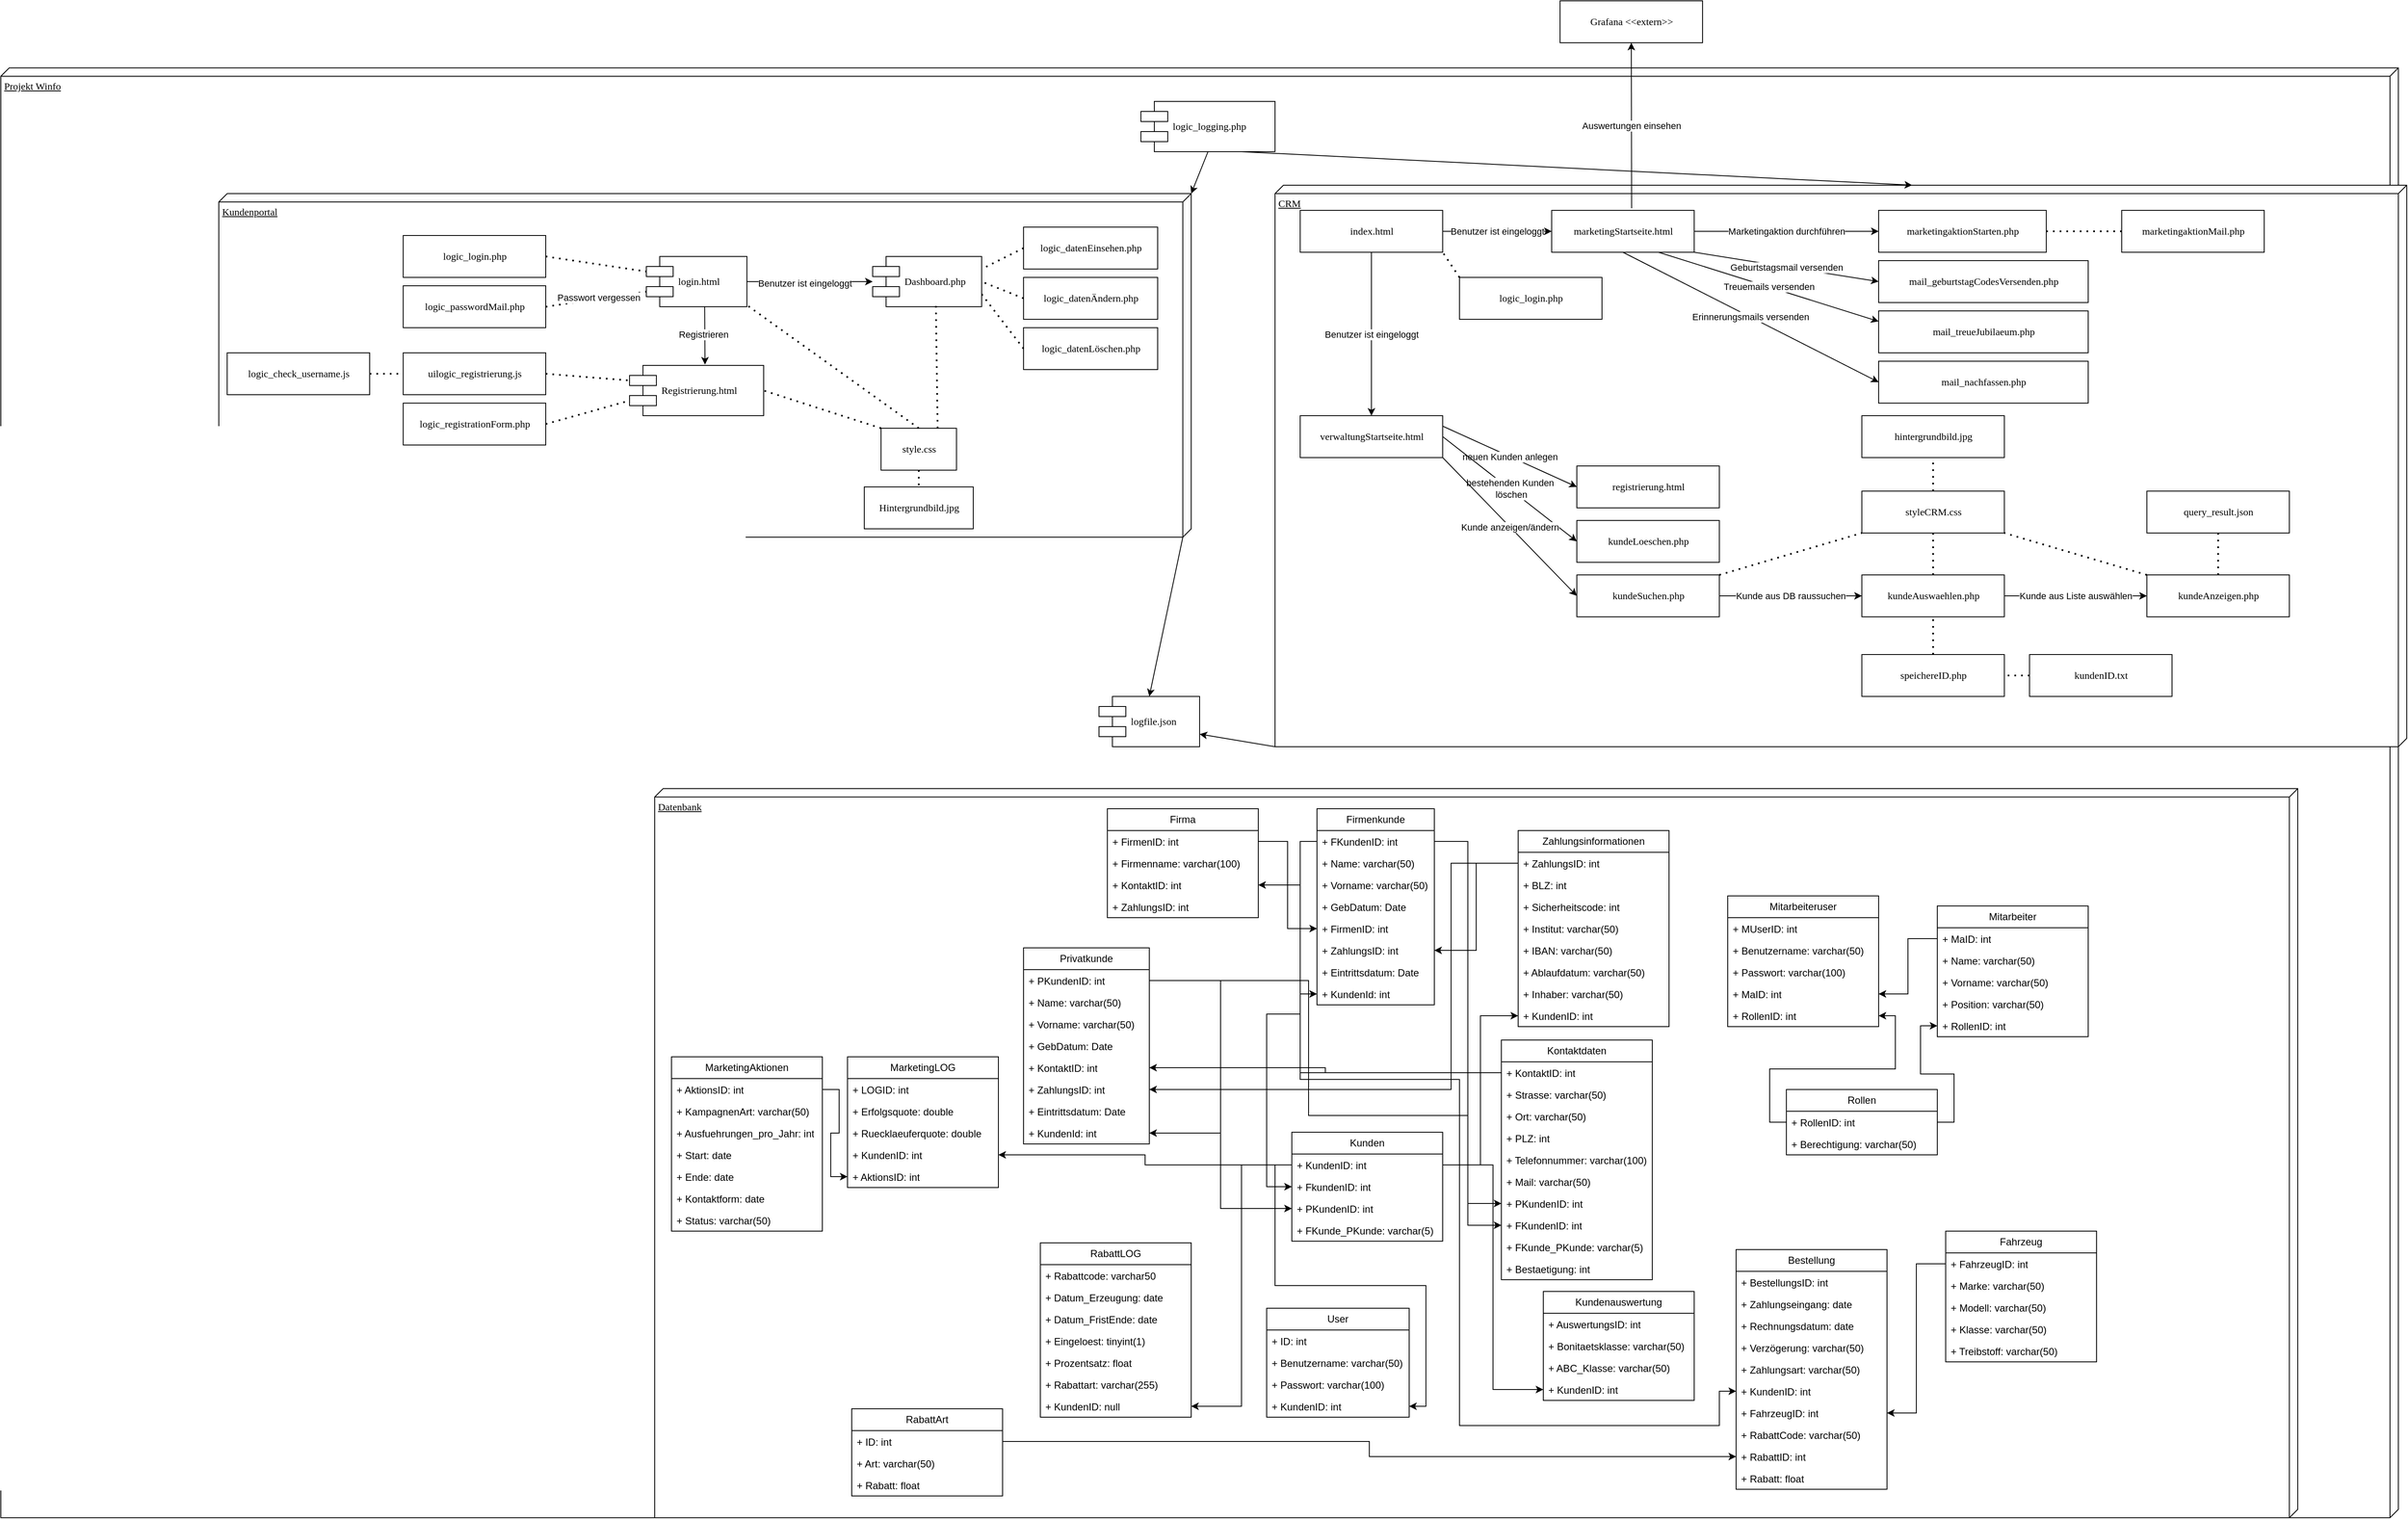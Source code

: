 <mxfile version="24.6.4" type="device">
  <diagram name="Page-1" id="5f0bae14-7c28-e335-631c-24af17079c00">
    <mxGraphModel dx="2907" dy="1731" grid="1" gridSize="10" guides="1" tooltips="1" connect="1" arrows="1" fold="1" page="1" pageScale="1" pageWidth="1100" pageHeight="850" background="none" math="0" shadow="0">
      <root>
        <mxCell id="0" />
        <mxCell id="1" parent="0" />
        <mxCell id="39150e848f15840c-3" value="Projekt Winfo" style="verticalAlign=top;align=left;spacingTop=8;spacingLeft=2;spacingRight=12;shape=cube;size=10;direction=south;fontStyle=4;html=1;rounded=0;shadow=0;comic=0;labelBackgroundColor=none;strokeWidth=1;fontFamily=Verdana;fontSize=12" parent="1" vertex="1">
          <mxGeometry x="-620" y="-150" width="2860" height="1730" as="geometry" />
        </mxCell>
        <mxCell id="39150e848f15840c-1" value="Kundenportal" style="verticalAlign=top;align=left;spacingTop=8;spacingLeft=2;spacingRight=12;shape=cube;size=10;direction=south;fontStyle=4;html=1;rounded=0;shadow=0;comic=0;labelBackgroundColor=none;strokeWidth=1;fontFamily=Verdana;fontSize=12" parent="1" vertex="1">
          <mxGeometry x="-360" width="1160" height="410" as="geometry" />
        </mxCell>
        <mxCell id="39150e848f15840c-2" value="CRM" style="verticalAlign=top;align=left;spacingTop=8;spacingLeft=2;spacingRight=12;shape=cube;size=10;direction=south;fontStyle=4;html=1;rounded=0;shadow=0;comic=0;labelBackgroundColor=none;strokeWidth=1;fontFamily=Verdana;fontSize=12" parent="1" vertex="1">
          <mxGeometry x="900" y="-10" width="1350" height="670" as="geometry" />
        </mxCell>
        <mxCell id="5SAm_muPhoIXsMc5tjmJ-1" value="login.html" style="shape=component;align=left;spacingLeft=36;rounded=0;shadow=0;comic=0;labelBackgroundColor=none;strokeWidth=1;fontFamily=Verdana;fontSize=12;html=1;" parent="1" vertex="1">
          <mxGeometry x="150" y="75" width="120" height="60" as="geometry" />
        </mxCell>
        <mxCell id="5SAm_muPhoIXsMc5tjmJ-2" value="Registrierung.html" style="shape=component;align=left;spacingLeft=36;rounded=0;shadow=0;comic=0;labelBackgroundColor=none;strokeWidth=1;fontFamily=Verdana;fontSize=12;html=1;" parent="1" vertex="1">
          <mxGeometry x="130" y="205" width="160" height="60" as="geometry" />
        </mxCell>
        <mxCell id="5SAm_muPhoIXsMc5tjmJ-3" value="Dashboard.php" style="shape=component;align=left;spacingLeft=36;rounded=0;shadow=0;comic=0;labelBackgroundColor=none;strokeWidth=1;fontFamily=Verdana;fontSize=12;html=1;" parent="1" vertex="1">
          <mxGeometry x="420" y="75" width="130" height="60" as="geometry" />
        </mxCell>
        <mxCell id="5SAm_muPhoIXsMc5tjmJ-4" value="" style="endArrow=classic;html=1;rounded=0;exitX=0.58;exitY=0.997;exitDx=0;exitDy=0;exitPerimeter=0;" parent="1" source="5SAm_muPhoIXsMc5tjmJ-1" edge="1">
          <mxGeometry width="50" height="50" relative="1" as="geometry">
            <mxPoint x="520" y="180" as="sourcePoint" />
            <mxPoint x="220" y="204" as="targetPoint" />
          </mxGeometry>
        </mxCell>
        <mxCell id="5SAm_muPhoIXsMc5tjmJ-5" value="Registrieren" style="edgeLabel;html=1;align=center;verticalAlign=middle;resizable=0;points=[];" parent="5SAm_muPhoIXsMc5tjmJ-4" vertex="1" connectable="0">
          <mxGeometry x="-0.053" y="-2" relative="1" as="geometry">
            <mxPoint as="offset" />
          </mxGeometry>
        </mxCell>
        <mxCell id="5SAm_muPhoIXsMc5tjmJ-6" value="" style="endArrow=classic;html=1;rounded=0;exitX=1;exitY=0.5;exitDx=0;exitDy=0;" parent="1" source="5SAm_muPhoIXsMc5tjmJ-1" target="5SAm_muPhoIXsMc5tjmJ-3" edge="1">
          <mxGeometry width="50" height="50" relative="1" as="geometry">
            <mxPoint x="520" y="180" as="sourcePoint" />
            <mxPoint x="570" y="130" as="targetPoint" />
          </mxGeometry>
        </mxCell>
        <mxCell id="5SAm_muPhoIXsMc5tjmJ-7" value="Benutzer ist eingeloggt" style="edgeLabel;html=1;align=center;verticalAlign=middle;resizable=0;points=[];" parent="5SAm_muPhoIXsMc5tjmJ-6" vertex="1" connectable="0">
          <mxGeometry x="-0.083" y="-2" relative="1" as="geometry">
            <mxPoint as="offset" />
          </mxGeometry>
        </mxCell>
        <mxCell id="5SAm_muPhoIXsMc5tjmJ-8" value="logic_datenEinsehen.php" style="html=1;rounded=0;shadow=0;comic=0;labelBackgroundColor=none;strokeWidth=1;fontFamily=Verdana;fontSize=12;align=center;" parent="1" vertex="1">
          <mxGeometry x="600" y="40" width="160" height="50" as="geometry" />
        </mxCell>
        <mxCell id="5SAm_muPhoIXsMc5tjmJ-9" value="logic_datenÄndern.php" style="html=1;rounded=0;shadow=0;comic=0;labelBackgroundColor=none;strokeWidth=1;fontFamily=Verdana;fontSize=12;align=center;" parent="1" vertex="1">
          <mxGeometry x="600" y="100" width="160" height="50" as="geometry" />
        </mxCell>
        <mxCell id="5SAm_muPhoIXsMc5tjmJ-10" value="logic_datenLöschen.php" style="html=1;rounded=0;shadow=0;comic=0;labelBackgroundColor=none;strokeWidth=1;fontFamily=Verdana;fontSize=12;align=center;" parent="1" vertex="1">
          <mxGeometry x="600" y="160" width="160" height="50" as="geometry" />
        </mxCell>
        <mxCell id="5SAm_muPhoIXsMc5tjmJ-11" value="logic_login.php" style="html=1;rounded=0;shadow=0;comic=0;labelBackgroundColor=none;strokeWidth=1;fontFamily=Verdana;fontSize=12;align=center;" parent="1" vertex="1">
          <mxGeometry x="-140" y="50" width="170" height="50" as="geometry" />
        </mxCell>
        <mxCell id="5SAm_muPhoIXsMc5tjmJ-12" value="logic_passwordMail.php" style="html=1;rounded=0;shadow=0;comic=0;labelBackgroundColor=none;strokeWidth=1;fontFamily=Verdana;fontSize=12;align=center;" parent="1" vertex="1">
          <mxGeometry x="-140" y="110" width="170" height="50" as="geometry" />
        </mxCell>
        <mxCell id="5SAm_muPhoIXsMc5tjmJ-13" value="logic_registrationForm.php" style="html=1;rounded=0;shadow=0;comic=0;labelBackgroundColor=none;strokeWidth=1;fontFamily=Verdana;fontSize=12;align=center;" parent="1" vertex="1">
          <mxGeometry x="-140" y="250" width="170" height="50" as="geometry" />
        </mxCell>
        <mxCell id="5SAm_muPhoIXsMc5tjmJ-14" value="uilogic_registrierung.js" style="html=1;rounded=0;shadow=0;comic=0;labelBackgroundColor=none;strokeWidth=1;fontFamily=Verdana;fontSize=12;align=center;" parent="1" vertex="1">
          <mxGeometry x="-140" y="190" width="170" height="50" as="geometry" />
        </mxCell>
        <mxCell id="5SAm_muPhoIXsMc5tjmJ-16" value="" style="endArrow=none;dashed=1;html=1;dashPattern=1 3;strokeWidth=2;rounded=0;exitX=1;exitY=0.5;exitDx=0;exitDy=0;entryX=0;entryY=0.3;entryDx=0;entryDy=0;" parent="1" source="5SAm_muPhoIXsMc5tjmJ-11" target="5SAm_muPhoIXsMc5tjmJ-1" edge="1">
          <mxGeometry width="50" height="50" relative="1" as="geometry">
            <mxPoint x="390" y="320" as="sourcePoint" />
            <mxPoint x="440" y="270" as="targetPoint" />
          </mxGeometry>
        </mxCell>
        <mxCell id="5SAm_muPhoIXsMc5tjmJ-17" value="" style="endArrow=none;dashed=1;html=1;dashPattern=1 3;strokeWidth=2;rounded=0;exitX=1;exitY=0.5;exitDx=0;exitDy=0;entryX=0;entryY=0.7;entryDx=0;entryDy=0;" parent="1" source="5SAm_muPhoIXsMc5tjmJ-12" target="5SAm_muPhoIXsMc5tjmJ-1" edge="1">
          <mxGeometry width="50" height="50" relative="1" as="geometry">
            <mxPoint x="390" y="320" as="sourcePoint" />
            <mxPoint x="440" y="270" as="targetPoint" />
          </mxGeometry>
        </mxCell>
        <mxCell id="5SAm_muPhoIXsMc5tjmJ-29" value="Passwort vergessen" style="edgeLabel;html=1;align=center;verticalAlign=middle;resizable=0;points=[];" parent="5SAm_muPhoIXsMc5tjmJ-17" vertex="1" connectable="0">
          <mxGeometry x="0.03" y="2" relative="1" as="geometry">
            <mxPoint x="1" as="offset" />
          </mxGeometry>
        </mxCell>
        <mxCell id="5SAm_muPhoIXsMc5tjmJ-18" value="" style="endArrow=none;dashed=1;html=1;dashPattern=1 3;strokeWidth=2;rounded=0;exitX=1;exitY=0.5;exitDx=0;exitDy=0;entryX=0;entryY=0.3;entryDx=0;entryDy=0;" parent="1" source="5SAm_muPhoIXsMc5tjmJ-14" target="5SAm_muPhoIXsMc5tjmJ-2" edge="1">
          <mxGeometry width="50" height="50" relative="1" as="geometry">
            <mxPoint x="390" y="320" as="sourcePoint" />
            <mxPoint x="440" y="270" as="targetPoint" />
          </mxGeometry>
        </mxCell>
        <mxCell id="5SAm_muPhoIXsMc5tjmJ-19" value="" style="endArrow=none;dashed=1;html=1;dashPattern=1 3;strokeWidth=2;rounded=0;exitX=1;exitY=0.5;exitDx=0;exitDy=0;entryX=0;entryY=0.7;entryDx=0;entryDy=0;" parent="1" source="5SAm_muPhoIXsMc5tjmJ-13" target="5SAm_muPhoIXsMc5tjmJ-2" edge="1">
          <mxGeometry width="50" height="50" relative="1" as="geometry">
            <mxPoint x="390" y="320" as="sourcePoint" />
            <mxPoint x="440" y="270" as="targetPoint" />
          </mxGeometry>
        </mxCell>
        <mxCell id="5SAm_muPhoIXsMc5tjmJ-20" value="" style="endArrow=none;dashed=1;html=1;dashPattern=1 3;strokeWidth=2;rounded=0;entryX=1;entryY=0.25;entryDx=0;entryDy=0;exitX=0;exitY=0.5;exitDx=0;exitDy=0;" parent="1" source="5SAm_muPhoIXsMc5tjmJ-8" target="5SAm_muPhoIXsMc5tjmJ-3" edge="1">
          <mxGeometry width="50" height="50" relative="1" as="geometry">
            <mxPoint x="390" y="320" as="sourcePoint" />
            <mxPoint x="440" y="270" as="targetPoint" />
          </mxGeometry>
        </mxCell>
        <mxCell id="5SAm_muPhoIXsMc5tjmJ-21" value="" style="endArrow=none;dashed=1;html=1;dashPattern=1 3;strokeWidth=2;rounded=0;entryX=1;entryY=0.5;entryDx=0;entryDy=0;exitX=0;exitY=0.5;exitDx=0;exitDy=0;" parent="1" source="5SAm_muPhoIXsMc5tjmJ-9" target="5SAm_muPhoIXsMc5tjmJ-3" edge="1">
          <mxGeometry width="50" height="50" relative="1" as="geometry">
            <mxPoint x="390" y="320" as="sourcePoint" />
            <mxPoint x="440" y="270" as="targetPoint" />
          </mxGeometry>
        </mxCell>
        <mxCell id="5SAm_muPhoIXsMc5tjmJ-22" value="" style="endArrow=none;dashed=1;html=1;dashPattern=1 3;strokeWidth=2;rounded=0;entryX=1;entryY=0.75;entryDx=0;entryDy=0;exitX=0;exitY=0.5;exitDx=0;exitDy=0;" parent="1" source="5SAm_muPhoIXsMc5tjmJ-10" target="5SAm_muPhoIXsMc5tjmJ-3" edge="1">
          <mxGeometry width="50" height="50" relative="1" as="geometry">
            <mxPoint x="390" y="320" as="sourcePoint" />
            <mxPoint x="440" y="270" as="targetPoint" />
          </mxGeometry>
        </mxCell>
        <mxCell id="5SAm_muPhoIXsMc5tjmJ-23" value="logic_logging.php" style="shape=component;align=left;spacingLeft=36;rounded=0;shadow=0;comic=0;labelBackgroundColor=none;strokeWidth=1;fontFamily=Verdana;fontSize=12;html=1;" parent="1" vertex="1">
          <mxGeometry x="740" y="-110" width="160" height="60" as="geometry" />
        </mxCell>
        <mxCell id="5SAm_muPhoIXsMc5tjmJ-24" value="logfile.json" style="shape=component;align=left;spacingLeft=36;rounded=0;shadow=0;comic=0;labelBackgroundColor=none;strokeWidth=1;fontFamily=Verdana;fontSize=12;html=1;" parent="1" vertex="1">
          <mxGeometry x="690" y="600" width="120" height="60" as="geometry" />
        </mxCell>
        <mxCell id="5SAm_muPhoIXsMc5tjmJ-25" value="" style="endArrow=classic;html=1;rounded=0;exitX=0;exitY=0;exitDx=410;exitDy=10;exitPerimeter=0;entryX=0.5;entryY=0;entryDx=0;entryDy=0;" parent="1" source="39150e848f15840c-1" target="5SAm_muPhoIXsMc5tjmJ-24" edge="1">
          <mxGeometry width="50" height="50" relative="1" as="geometry">
            <mxPoint x="410" y="390" as="sourcePoint" />
            <mxPoint x="460" y="340" as="targetPoint" />
          </mxGeometry>
        </mxCell>
        <mxCell id="5SAm_muPhoIXsMc5tjmJ-26" value="" style="endArrow=classic;html=1;rounded=0;exitX=1;exitY=1;exitDx=0;exitDy=0;exitPerimeter=0;entryX=1;entryY=0.75;entryDx=0;entryDy=0;" parent="1" source="39150e848f15840c-2" target="5SAm_muPhoIXsMc5tjmJ-24" edge="1">
          <mxGeometry width="50" height="50" relative="1" as="geometry">
            <mxPoint x="410" y="390" as="sourcePoint" />
            <mxPoint x="780" y="600" as="targetPoint" />
          </mxGeometry>
        </mxCell>
        <mxCell id="5SAm_muPhoIXsMc5tjmJ-27" value="" style="endArrow=classic;html=1;rounded=0;exitX=0.5;exitY=1;exitDx=0;exitDy=0;entryX=0;entryY=0;entryDx=0;entryDy=0;entryPerimeter=0;" parent="1" source="5SAm_muPhoIXsMc5tjmJ-23" target="39150e848f15840c-1" edge="1">
          <mxGeometry width="50" height="50" relative="1" as="geometry">
            <mxPoint x="410" y="390" as="sourcePoint" />
            <mxPoint x="460" y="340" as="targetPoint" />
          </mxGeometry>
        </mxCell>
        <mxCell id="5SAm_muPhoIXsMc5tjmJ-28" value="" style="endArrow=classic;html=1;rounded=0;exitX=0.75;exitY=1;exitDx=0;exitDy=0;entryX=0;entryY=0;entryDx=0;entryDy=590;entryPerimeter=0;" parent="1" source="5SAm_muPhoIXsMc5tjmJ-23" target="39150e848f15840c-2" edge="1">
          <mxGeometry width="50" height="50" relative="1" as="geometry">
            <mxPoint x="410" y="200" as="sourcePoint" />
            <mxPoint x="460" y="150" as="targetPoint" />
          </mxGeometry>
        </mxCell>
        <mxCell id="5SAm_muPhoIXsMc5tjmJ-31" value="style.css" style="html=1;rounded=0;shadow=0;comic=0;labelBackgroundColor=none;strokeWidth=1;fontFamily=Verdana;fontSize=12;align=center;" parent="1" vertex="1">
          <mxGeometry x="430" y="280" width="90" height="50" as="geometry" />
        </mxCell>
        <mxCell id="5SAm_muPhoIXsMc5tjmJ-32" value="logic_check_username.js" style="html=1;rounded=0;shadow=0;comic=0;labelBackgroundColor=none;strokeWidth=1;fontFamily=Verdana;fontSize=12;align=center;" parent="1" vertex="1">
          <mxGeometry x="-350" y="190" width="170" height="50" as="geometry" />
        </mxCell>
        <mxCell id="5SAm_muPhoIXsMc5tjmJ-33" value="" style="endArrow=none;dashed=1;html=1;dashPattern=1 3;strokeWidth=2;rounded=0;exitX=1;exitY=0.5;exitDx=0;exitDy=0;entryX=0;entryY=0.5;entryDx=0;entryDy=0;" parent="1" source="5SAm_muPhoIXsMc5tjmJ-32" target="5SAm_muPhoIXsMc5tjmJ-14" edge="1">
          <mxGeometry width="50" height="50" relative="1" as="geometry">
            <mxPoint x="150" y="200" as="sourcePoint" />
            <mxPoint x="200" y="150" as="targetPoint" />
          </mxGeometry>
        </mxCell>
        <mxCell id="5SAm_muPhoIXsMc5tjmJ-34" value="Hintergrundbild.jpg" style="html=1;rounded=0;shadow=0;comic=0;labelBackgroundColor=none;strokeWidth=1;fontFamily=Verdana;fontSize=12;align=center;" parent="1" vertex="1">
          <mxGeometry x="410" y="350" width="130" height="50" as="geometry" />
        </mxCell>
        <mxCell id="5SAm_muPhoIXsMc5tjmJ-35" value="" style="endArrow=none;dashed=1;html=1;dashPattern=1 3;strokeWidth=2;rounded=0;exitX=0.5;exitY=1;exitDx=0;exitDy=0;entryX=0.5;entryY=0;entryDx=0;entryDy=0;" parent="1" source="5SAm_muPhoIXsMc5tjmJ-31" target="5SAm_muPhoIXsMc5tjmJ-34" edge="1">
          <mxGeometry width="50" height="50" relative="1" as="geometry">
            <mxPoint x="150" y="200" as="sourcePoint" />
            <mxPoint x="200" y="150" as="targetPoint" />
          </mxGeometry>
        </mxCell>
        <mxCell id="5SAm_muPhoIXsMc5tjmJ-36" value="" style="endArrow=none;dashed=1;html=1;dashPattern=1 3;strokeWidth=2;rounded=0;entryX=1.012;entryY=0.985;entryDx=0;entryDy=0;entryPerimeter=0;exitX=0.5;exitY=0;exitDx=0;exitDy=0;" parent="1" source="5SAm_muPhoIXsMc5tjmJ-31" target="5SAm_muPhoIXsMc5tjmJ-1" edge="1">
          <mxGeometry width="50" height="50" relative="1" as="geometry">
            <mxPoint x="150" y="200" as="sourcePoint" />
            <mxPoint x="200" y="150" as="targetPoint" />
          </mxGeometry>
        </mxCell>
        <mxCell id="5SAm_muPhoIXsMc5tjmJ-37" value="" style="endArrow=none;dashed=1;html=1;dashPattern=1 3;strokeWidth=2;rounded=0;entryX=1;entryY=0.5;entryDx=0;entryDy=0;exitX=0;exitY=0;exitDx=0;exitDy=0;" parent="1" source="5SAm_muPhoIXsMc5tjmJ-31" target="5SAm_muPhoIXsMc5tjmJ-2" edge="1">
          <mxGeometry width="50" height="50" relative="1" as="geometry">
            <mxPoint x="150" y="200" as="sourcePoint" />
            <mxPoint x="200" y="150" as="targetPoint" />
          </mxGeometry>
        </mxCell>
        <mxCell id="5SAm_muPhoIXsMc5tjmJ-38" value="" style="endArrow=none;dashed=1;html=1;dashPattern=1 3;strokeWidth=2;rounded=0;exitX=0.75;exitY=0;exitDx=0;exitDy=0;entryX=0.58;entryY=0.985;entryDx=0;entryDy=0;entryPerimeter=0;" parent="1" source="5SAm_muPhoIXsMc5tjmJ-31" target="5SAm_muPhoIXsMc5tjmJ-3" edge="1">
          <mxGeometry width="50" height="50" relative="1" as="geometry">
            <mxPoint x="150" y="200" as="sourcePoint" />
            <mxPoint x="478" y="140" as="targetPoint" />
          </mxGeometry>
        </mxCell>
        <mxCell id="8wgebZHeNWihHzAkrnWp-1" value="kundeSuchen.php" style="html=1;rounded=0;shadow=0;comic=0;labelBackgroundColor=none;strokeWidth=1;fontFamily=Verdana;fontSize=12;align=center;" parent="1" vertex="1">
          <mxGeometry x="1260" y="455" width="170" height="50" as="geometry" />
        </mxCell>
        <mxCell id="8wgebZHeNWihHzAkrnWp-2" value="kundeAuswaehlen&lt;span style=&quot;color: rgba(0, 0, 0, 0); font-family: monospace; font-size: 0px; text-align: start;&quot;&gt;%3CmxGraphModel%3E%3Croot%3E%3CmxCell%20id%3D%220%22%2F%3E%3CmxCell%20id%3D%221%22%20parent%3D%220%22%2F%3E%3CmxCell%20id%3D%222%22%20value%3D%22kundeSuchen.php%22%20style%3D%22html%3D1%3Brounded%3D0%3Bshadow%3D0%3Bcomic%3D0%3BlabelBackgroundColor%3Dnone%3BstrokeWidth%3D1%3BfontFamily%3DVerdana%3BfontSize%3D12%3Balign%3Dcenter%3B%22%20vertex%3D%221%22%20parent%3D%221%22%3E%3CmxGeometry%20x%3D%221030%22%20y%3D%22250%22%20width%3D%22170%22%20height%3D%2250%22%20as%3D%22geometry%22%2F%3E%3C%2FmxCell%3E%3C%2Froot%3E%3C%2FmxGraphModel%3E&lt;/span&gt;.php" style="html=1;rounded=0;shadow=0;comic=0;labelBackgroundColor=none;strokeWidth=1;fontFamily=Verdana;fontSize=12;align=center;" parent="1" vertex="1">
          <mxGeometry x="1600" y="455" width="170" height="50" as="geometry" />
        </mxCell>
        <mxCell id="8wgebZHeNWihHzAkrnWp-3" value="kundeAnzeigen.php" style="html=1;rounded=0;shadow=0;comic=0;labelBackgroundColor=none;strokeWidth=1;fontFamily=Verdana;fontSize=12;align=center;" parent="1" vertex="1">
          <mxGeometry x="1940" y="455" width="170" height="50" as="geometry" />
        </mxCell>
        <mxCell id="8wgebZHeNWihHzAkrnWp-4" value="verwaltungStartseite.html" style="html=1;rounded=0;shadow=0;comic=0;labelBackgroundColor=none;strokeWidth=1;fontFamily=Verdana;fontSize=12;align=center;" parent="1" vertex="1">
          <mxGeometry x="930" y="265" width="170" height="50" as="geometry" />
        </mxCell>
        <mxCell id="8wgebZHeNWihHzAkrnWp-5" value="marketingaktionStarten.php" style="html=1;rounded=0;shadow=0;comic=0;labelBackgroundColor=none;strokeWidth=1;fontFamily=Verdana;fontSize=12;align=center;" parent="1" vertex="1">
          <mxGeometry x="1620" y="20" width="200" height="50" as="geometry" />
        </mxCell>
        <mxCell id="8wgebZHeNWihHzAkrnWp-6" value="index.html" style="html=1;rounded=0;shadow=0;comic=0;labelBackgroundColor=none;strokeWidth=1;fontFamily=Verdana;fontSize=12;align=center;" parent="1" vertex="1">
          <mxGeometry x="930" y="20" width="170" height="50" as="geometry" />
        </mxCell>
        <mxCell id="8wgebZHeNWihHzAkrnWp-7" value="Benutzer ist eingeloggt" style="endArrow=classic;html=1;rounded=0;exitX=0.5;exitY=1;exitDx=0;exitDy=0;entryX=0.5;entryY=0;entryDx=0;entryDy=0;" parent="1" source="8wgebZHeNWihHzAkrnWp-6" target="8wgebZHeNWihHzAkrnWp-4" edge="1">
          <mxGeometry width="50" height="50" relative="1" as="geometry">
            <mxPoint x="850" y="410" as="sourcePoint" />
            <mxPoint x="900" y="360" as="targetPoint" />
          </mxGeometry>
        </mxCell>
        <mxCell id="8wgebZHeNWihHzAkrnWp-8" value="registrierung.html" style="html=1;rounded=0;shadow=0;comic=0;labelBackgroundColor=none;strokeWidth=1;fontFamily=Verdana;fontSize=12;align=center;" parent="1" vertex="1">
          <mxGeometry x="1260" y="325" width="170" height="50" as="geometry" />
        </mxCell>
        <mxCell id="8wgebZHeNWihHzAkrnWp-9" value="kundeLoeschen.php" style="html=1;rounded=0;shadow=0;comic=0;labelBackgroundColor=none;strokeWidth=1;fontFamily=Verdana;fontSize=12;align=center;" parent="1" vertex="1">
          <mxGeometry x="1260" y="390" width="170" height="50" as="geometry" />
        </mxCell>
        <mxCell id="8wgebZHeNWihHzAkrnWp-10" value="styleCRM.css" style="html=1;rounded=0;shadow=0;comic=0;labelBackgroundColor=none;strokeWidth=1;fontFamily=Verdana;fontSize=12;align=center;" parent="1" vertex="1">
          <mxGeometry x="1600" y="355" width="170" height="50" as="geometry" />
        </mxCell>
        <mxCell id="8wgebZHeNWihHzAkrnWp-11" value="hintergrundbild.jpg" style="html=1;rounded=0;shadow=0;comic=0;labelBackgroundColor=none;strokeWidth=1;fontFamily=Verdana;fontSize=12;align=center;" parent="1" vertex="1">
          <mxGeometry x="1600" y="265" width="170" height="50" as="geometry" />
        </mxCell>
        <mxCell id="8wgebZHeNWihHzAkrnWp-12" value="" style="endArrow=none;dashed=1;html=1;dashPattern=1 3;strokeWidth=2;rounded=0;exitX=0.5;exitY=0;exitDx=0;exitDy=0;entryX=0.5;entryY=1;entryDx=0;entryDy=0;" parent="1" source="8wgebZHeNWihHzAkrnWp-10" target="8wgebZHeNWihHzAkrnWp-11" edge="1">
          <mxGeometry width="50" height="50" relative="1" as="geometry">
            <mxPoint x="1170" y="535" as="sourcePoint" />
            <mxPoint x="1220" y="485" as="targetPoint" />
          </mxGeometry>
        </mxCell>
        <mxCell id="8wgebZHeNWihHzAkrnWp-13" value="neuen Kunden anlegen&lt;span style=&quot;color: rgba(0, 0, 0, 0); font-family: monospace; font-size: 0px; text-align: start; background-color: rgb(251, 251, 251);&quot;&gt;%3CmxGraphModel%3E%3Croot%3E%3CmxCell%20id%3D%220%22%2F%3E%3CmxCell%20id%3D%221%22%20parent%3D%220%22%2F%3E%3CmxCell%20id%3D%222%22%20value%3D%22Benutzer%20ist%20eingeloggt%22%20style%3D%22endArrow%3Dclassic%3Bhtml%3D1%3Brounded%3D0%3BexitX%3D0.5%3BexitY%3D1%3BexitDx%3D0%3BexitDy%3D0%3BentryX%3D0.5%3BentryY%3D0%3BentryDx%3D0%3BentryDy%3D0%3B%22%20edge%3D%221%22%20parent%3D%221%22%3E%3CmxGeometry%20width%3D%2250%22%20height%3D%2250%22%20relative%3D%221%22%20as%3D%22geometry%22%3E%3CmxPoint%20x%3D%221035%22%20y%3D%22185%22%20as%3D%22sourcePoint%22%2F%3E%3CmxPoint%20x%3D%221035%22%20y%3D%22250%22%20as%3D%22targetPoint%22%2F%3E%3C%2FmxGeometry%3E%3C%2FmxCell%3E%3C%2Froot%3E%3C%2FmxGraphModel%3E&lt;/span&gt;" style="endArrow=classic;html=1;rounded=0;exitX=1;exitY=0.25;exitDx=0;exitDy=0;entryX=0;entryY=0.5;entryDx=0;entryDy=0;" parent="1" source="8wgebZHeNWihHzAkrnWp-4" target="8wgebZHeNWihHzAkrnWp-8" edge="1">
          <mxGeometry width="50" height="50" relative="1" as="geometry">
            <mxPoint x="1045" y="195" as="sourcePoint" />
            <mxPoint x="1045" y="260" as="targetPoint" />
          </mxGeometry>
        </mxCell>
        <mxCell id="8wgebZHeNWihHzAkrnWp-14" value="bestehenden Kunden&lt;div&gt;&amp;nbsp;löschen&lt;/div&gt;" style="endArrow=classic;html=1;rounded=0;exitX=1;exitY=0.5;exitDx=0;exitDy=0;entryX=0;entryY=0.5;entryDx=0;entryDy=0;" parent="1" source="8wgebZHeNWihHzAkrnWp-4" target="8wgebZHeNWihHzAkrnWp-9" edge="1">
          <mxGeometry width="50" height="50" relative="1" as="geometry">
            <mxPoint x="1130" y="273" as="sourcePoint" />
            <mxPoint x="1270" y="235" as="targetPoint" />
          </mxGeometry>
        </mxCell>
        <mxCell id="8wgebZHeNWihHzAkrnWp-15" value="Kunde anzeigen/ändern" style="endArrow=classic;html=1;rounded=0;exitX=1;exitY=1;exitDx=0;exitDy=0;entryX=0;entryY=0.5;entryDx=0;entryDy=0;" parent="1" source="8wgebZHeNWihHzAkrnWp-4" target="8wgebZHeNWihHzAkrnWp-1" edge="1">
          <mxGeometry width="50" height="50" relative="1" as="geometry">
            <mxPoint x="1140" y="283" as="sourcePoint" />
            <mxPoint x="1280" y="245" as="targetPoint" />
          </mxGeometry>
        </mxCell>
        <mxCell id="8wgebZHeNWihHzAkrnWp-16" value="Marketingaktion durchführen" style="endArrow=classic;html=1;rounded=0;exitX=1;exitY=0.5;exitDx=0;exitDy=0;entryX=0;entryY=0.5;entryDx=0;entryDy=0;" parent="1" source="L5k0Lw59_Y3MqVW9qAEI-2" target="8wgebZHeNWihHzAkrnWp-5" edge="1">
          <mxGeometry width="50" height="50" relative="1" as="geometry">
            <mxPoint x="1150" y="293" as="sourcePoint" />
            <mxPoint x="1290" y="255" as="targetPoint" />
          </mxGeometry>
        </mxCell>
        <mxCell id="8wgebZHeNWihHzAkrnWp-17" value="Kunde aus DB raussuchen" style="endArrow=classic;html=1;rounded=0;exitX=1;exitY=0.5;exitDx=0;exitDy=0;entryX=0;entryY=0.5;entryDx=0;entryDy=0;" parent="1" source="8wgebZHeNWihHzAkrnWp-1" target="8wgebZHeNWihHzAkrnWp-2" edge="1">
          <mxGeometry width="50" height="50" relative="1" as="geometry">
            <mxPoint x="1160" y="428" as="sourcePoint" />
            <mxPoint x="1300" y="390" as="targetPoint" />
          </mxGeometry>
        </mxCell>
        <mxCell id="8wgebZHeNWihHzAkrnWp-18" value="Kunde aus Liste auswählen" style="endArrow=classic;html=1;rounded=0;exitX=1;exitY=0.5;exitDx=0;exitDy=0;entryX=0;entryY=0.5;entryDx=0;entryDy=0;" parent="1" source="8wgebZHeNWihHzAkrnWp-2" target="8wgebZHeNWihHzAkrnWp-3" edge="1">
          <mxGeometry width="50" height="50" relative="1" as="geometry">
            <mxPoint x="1170" y="438" as="sourcePoint" />
            <mxPoint x="1310" y="400" as="targetPoint" />
          </mxGeometry>
        </mxCell>
        <mxCell id="8wgebZHeNWihHzAkrnWp-19" value="" style="endArrow=none;dashed=1;html=1;dashPattern=1 3;strokeWidth=2;rounded=0;exitX=0.5;exitY=1;exitDx=0;exitDy=0;entryX=0.5;entryY=0;entryDx=0;entryDy=0;" parent="1" source="8wgebZHeNWihHzAkrnWp-10" target="8wgebZHeNWihHzAkrnWp-2" edge="1">
          <mxGeometry width="50" height="50" relative="1" as="geometry">
            <mxPoint x="1695" y="365" as="sourcePoint" />
            <mxPoint x="1695" y="325" as="targetPoint" />
          </mxGeometry>
        </mxCell>
        <mxCell id="8wgebZHeNWihHzAkrnWp-20" value="" style="endArrow=none;dashed=1;html=1;dashPattern=1 3;strokeWidth=2;rounded=0;exitX=1;exitY=0;exitDx=0;exitDy=0;entryX=0;entryY=1;entryDx=0;entryDy=0;" parent="1" source="8wgebZHeNWihHzAkrnWp-1" target="8wgebZHeNWihHzAkrnWp-10" edge="1">
          <mxGeometry width="50" height="50" relative="1" as="geometry">
            <mxPoint x="1705" y="375" as="sourcePoint" />
            <mxPoint x="1705" y="335" as="targetPoint" />
          </mxGeometry>
        </mxCell>
        <mxCell id="8wgebZHeNWihHzAkrnWp-21" value="" style="endArrow=none;dashed=1;html=1;dashPattern=1 3;strokeWidth=2;rounded=0;exitX=0;exitY=0;exitDx=0;exitDy=0;entryX=1;entryY=1;entryDx=0;entryDy=0;" parent="1" source="8wgebZHeNWihHzAkrnWp-3" target="8wgebZHeNWihHzAkrnWp-10" edge="1">
          <mxGeometry width="50" height="50" relative="1" as="geometry">
            <mxPoint x="1715" y="385" as="sourcePoint" />
            <mxPoint x="1715" y="345" as="targetPoint" />
          </mxGeometry>
        </mxCell>
        <mxCell id="8wgebZHeNWihHzAkrnWp-23" value="speichereID.php" style="html=1;rounded=0;shadow=0;comic=0;labelBackgroundColor=none;strokeWidth=1;fontFamily=Verdana;fontSize=12;align=center;" parent="1" vertex="1">
          <mxGeometry x="1600" y="550" width="170" height="50" as="geometry" />
        </mxCell>
        <mxCell id="8wgebZHeNWihHzAkrnWp-26" value="" style="endArrow=none;dashed=1;html=1;dashPattern=1 3;strokeWidth=2;rounded=0;exitX=0.5;exitY=0;exitDx=0;exitDy=0;entryX=0.5;entryY=1;entryDx=0;entryDy=0;" parent="1" source="8wgebZHeNWihHzAkrnWp-23" target="8wgebZHeNWihHzAkrnWp-2" edge="1">
          <mxGeometry width="50" height="50" relative="1" as="geometry">
            <mxPoint x="1695" y="415" as="sourcePoint" />
            <mxPoint x="1695" y="465" as="targetPoint" />
          </mxGeometry>
        </mxCell>
        <mxCell id="8wgebZHeNWihHzAkrnWp-27" value="kundenID.txt" style="html=1;rounded=0;shadow=0;comic=0;labelBackgroundColor=none;strokeWidth=1;fontFamily=Verdana;fontSize=12;align=center;" parent="1" vertex="1">
          <mxGeometry x="1800" y="550" width="170" height="50" as="geometry" />
        </mxCell>
        <mxCell id="8wgebZHeNWihHzAkrnWp-29" value="" style="endArrow=none;dashed=1;html=1;dashPattern=1 3;strokeWidth=2;rounded=0;exitX=0;exitY=0.5;exitDx=0;exitDy=0;entryX=1;entryY=0.5;entryDx=0;entryDy=0;" parent="1" source="8wgebZHeNWihHzAkrnWp-27" target="8wgebZHeNWihHzAkrnWp-23" edge="1">
          <mxGeometry width="50" height="50" relative="1" as="geometry">
            <mxPoint x="1695" y="560" as="sourcePoint" />
            <mxPoint x="1695" y="515" as="targetPoint" />
          </mxGeometry>
        </mxCell>
        <mxCell id="8wgebZHeNWihHzAkrnWp-30" value="query_result.json" style="html=1;rounded=0;shadow=0;comic=0;labelBackgroundColor=none;strokeWidth=1;fontFamily=Verdana;fontSize=12;align=center;" parent="1" vertex="1">
          <mxGeometry x="1940" y="355" width="170" height="50" as="geometry" />
        </mxCell>
        <mxCell id="8wgebZHeNWihHzAkrnWp-31" value="" style="endArrow=none;dashed=1;html=1;dashPattern=1 3;strokeWidth=2;rounded=0;exitX=0.5;exitY=0;exitDx=0;exitDy=0;entryX=0.5;entryY=1;entryDx=0;entryDy=0;" parent="1" source="8wgebZHeNWihHzAkrnWp-3" target="8wgebZHeNWihHzAkrnWp-30" edge="1">
          <mxGeometry width="50" height="50" relative="1" as="geometry">
            <mxPoint x="1950" y="465" as="sourcePoint" />
            <mxPoint x="1780" y="415" as="targetPoint" />
          </mxGeometry>
        </mxCell>
        <mxCell id="2" value="Datenbank" style="verticalAlign=top;align=left;spacingTop=8;spacingLeft=2;spacingRight=12;shape=cube;size=10;direction=south;fontStyle=4;html=1;rounded=0;shadow=0;comic=0;labelBackgroundColor=none;strokeWidth=1;fontFamily=Verdana;fontSize=12" parent="1" vertex="1">
          <mxGeometry x="160" y="710" width="1960" height="870" as="geometry" />
        </mxCell>
        <mxCell id="L5k0Lw59_Y3MqVW9qAEI-2" value="marketingStartseite.html" style="html=1;rounded=0;shadow=0;comic=0;labelBackgroundColor=none;strokeWidth=1;fontFamily=Verdana;fontSize=12;align=center;" parent="1" vertex="1">
          <mxGeometry x="1230" y="20" width="170" height="50" as="geometry" />
        </mxCell>
        <mxCell id="L5k0Lw59_Y3MqVW9qAEI-3" value="Benutzer ist eingeloggt" style="endArrow=classic;html=1;rounded=0;exitX=1;exitY=0.5;exitDx=0;exitDy=0;entryX=0;entryY=0.5;entryDx=0;entryDy=0;" parent="1" source="8wgebZHeNWihHzAkrnWp-6" target="L5k0Lw59_Y3MqVW9qAEI-2" edge="1">
          <mxGeometry width="50" height="50" relative="1" as="geometry">
            <mxPoint x="1025" y="110" as="sourcePoint" />
            <mxPoint x="1040" y="220" as="targetPoint" />
          </mxGeometry>
        </mxCell>
        <mxCell id="L5k0Lw59_Y3MqVW9qAEI-4" value="marketingaktionMail.php" style="html=1;rounded=0;shadow=0;comic=0;labelBackgroundColor=none;strokeWidth=1;fontFamily=Verdana;fontSize=12;align=center;" parent="1" vertex="1">
          <mxGeometry x="1910" y="20" width="170" height="50" as="geometry" />
        </mxCell>
        <mxCell id="L5k0Lw59_Y3MqVW9qAEI-5" value="" style="endArrow=none;dashed=1;html=1;dashPattern=1 3;strokeWidth=2;rounded=0;exitX=1;exitY=0.5;exitDx=0;exitDy=0;entryX=0;entryY=0.5;entryDx=0;entryDy=0;" parent="1" source="8wgebZHeNWihHzAkrnWp-5" target="L5k0Lw59_Y3MqVW9qAEI-4" edge="1">
          <mxGeometry width="50" height="50" relative="1" as="geometry">
            <mxPoint x="1950" y="340" as="sourcePoint" />
            <mxPoint x="1780" y="290" as="targetPoint" />
          </mxGeometry>
        </mxCell>
        <mxCell id="L5k0Lw59_Y3MqVW9qAEI-6" value="logic_login.php" style="html=1;rounded=0;shadow=0;comic=0;labelBackgroundColor=none;strokeWidth=1;fontFamily=Verdana;fontSize=12;align=center;" parent="1" vertex="1">
          <mxGeometry x="1120" y="100" width="170" height="50" as="geometry" />
        </mxCell>
        <mxCell id="L5k0Lw59_Y3MqVW9qAEI-7" value="" style="endArrow=none;dashed=1;html=1;dashPattern=1 3;strokeWidth=2;rounded=0;exitX=0;exitY=0;exitDx=0;exitDy=0;entryX=1;entryY=1;entryDx=0;entryDy=0;" parent="1" source="L5k0Lw59_Y3MqVW9qAEI-6" target="8wgebZHeNWihHzAkrnWp-6" edge="1">
          <mxGeometry width="50" height="50" relative="1" as="geometry">
            <mxPoint x="1830" y="55" as="sourcePoint" />
            <mxPoint x="1920" y="55" as="targetPoint" />
          </mxGeometry>
        </mxCell>
        <mxCell id="L5k0Lw59_Y3MqVW9qAEI-8" value="mail_geburtstagCodesVersenden.php" style="html=1;rounded=0;shadow=0;comic=0;labelBackgroundColor=none;strokeWidth=1;fontFamily=Verdana;fontSize=12;align=center;" parent="1" vertex="1">
          <mxGeometry x="1620" y="80" width="250" height="50" as="geometry" />
        </mxCell>
        <mxCell id="L5k0Lw59_Y3MqVW9qAEI-9" value="Geburtstagsmail versenden" style="endArrow=classic;html=1;rounded=0;exitX=1;exitY=1;exitDx=0;exitDy=0;entryX=0;entryY=0.5;entryDx=0;entryDy=0;" parent="1" source="L5k0Lw59_Y3MqVW9qAEI-2" target="L5k0Lw59_Y3MqVW9qAEI-8" edge="1">
          <mxGeometry width="50" height="50" relative="1" as="geometry">
            <mxPoint x="1410" y="55" as="sourcePoint" />
            <mxPoint x="1630" y="55" as="targetPoint" />
          </mxGeometry>
        </mxCell>
        <mxCell id="L5k0Lw59_Y3MqVW9qAEI-10" value="mail_treueJubilaeum.php" style="html=1;rounded=0;shadow=0;comic=0;labelBackgroundColor=none;strokeWidth=1;fontFamily=Verdana;fontSize=12;align=center;" parent="1" vertex="1">
          <mxGeometry x="1620" y="140" width="250" height="50" as="geometry" />
        </mxCell>
        <mxCell id="L5k0Lw59_Y3MqVW9qAEI-11" value="Treuemails versenden" style="endArrow=classic;html=1;rounded=0;exitX=0.75;exitY=1;exitDx=0;exitDy=0;entryX=0;entryY=0.25;entryDx=0;entryDy=0;" parent="1" source="L5k0Lw59_Y3MqVW9qAEI-2" target="L5k0Lw59_Y3MqVW9qAEI-10" edge="1">
          <mxGeometry width="50" height="50" relative="1" as="geometry">
            <mxPoint x="1410" y="80" as="sourcePoint" />
            <mxPoint x="1630" y="115" as="targetPoint" />
          </mxGeometry>
        </mxCell>
        <mxCell id="L5k0Lw59_Y3MqVW9qAEI-12" value="mail_nachfassen.php" style="html=1;rounded=0;shadow=0;comic=0;labelBackgroundColor=none;strokeWidth=1;fontFamily=Verdana;fontSize=12;align=center;" parent="1" vertex="1">
          <mxGeometry x="1620" y="200" width="250" height="50" as="geometry" />
        </mxCell>
        <mxCell id="L5k0Lw59_Y3MqVW9qAEI-13" value="Erinnerungsmails versenden" style="endArrow=classic;html=1;rounded=0;exitX=0.5;exitY=1;exitDx=0;exitDy=0;entryX=0;entryY=0.5;entryDx=0;entryDy=0;" parent="1" source="L5k0Lw59_Y3MqVW9qAEI-2" target="L5k0Lw59_Y3MqVW9qAEI-12" edge="1">
          <mxGeometry width="50" height="50" relative="1" as="geometry">
            <mxPoint x="1368" y="80" as="sourcePoint" />
            <mxPoint x="1630" y="163" as="targetPoint" />
          </mxGeometry>
        </mxCell>
        <mxCell id="L5k0Lw59_Y3MqVW9qAEI-14" value="Grafana &amp;lt;&amp;lt;extern&amp;gt;&amp;gt;" style="html=1;rounded=0;shadow=0;comic=0;labelBackgroundColor=none;strokeWidth=1;fontFamily=Verdana;fontSize=12;align=center;" parent="1" vertex="1">
          <mxGeometry x="1240" y="-230" width="170" height="50" as="geometry" />
        </mxCell>
        <mxCell id="L5k0Lw59_Y3MqVW9qAEI-15" value="Auswertungen einsehen" style="endArrow=classic;html=1;rounded=0;exitX=0.561;exitY=-0.051;exitDx=0;exitDy=0;entryX=0.5;entryY=1;entryDx=0;entryDy=0;exitPerimeter=0;" parent="1" source="L5k0Lw59_Y3MqVW9qAEI-2" target="L5k0Lw59_Y3MqVW9qAEI-14" edge="1">
          <mxGeometry width="50" height="50" relative="1" as="geometry">
            <mxPoint x="1410" y="55" as="sourcePoint" />
            <mxPoint x="1630" y="55" as="targetPoint" />
          </mxGeometry>
        </mxCell>
        <mxCell id="IQukEkDdVTvFc2qbkprN-3" value="Kunden" style="swimlane;fontStyle=0;childLayout=stackLayout;horizontal=1;startSize=26;fillColor=none;horizontalStack=0;resizeParent=1;resizeParentMax=0;resizeLast=0;collapsible=1;marginBottom=0;whiteSpace=wrap;html=1;" parent="1" vertex="1">
          <mxGeometry x="920" y="1120" width="180" height="130" as="geometry" />
        </mxCell>
        <mxCell id="IQukEkDdVTvFc2qbkprN-4" value="+ KundenID: int" style="text;strokeColor=none;fillColor=none;align=left;verticalAlign=top;spacingLeft=4;spacingRight=4;overflow=hidden;rotatable=0;points=[[0,0.5],[1,0.5]];portConstraint=eastwest;whiteSpace=wrap;html=1;" parent="IQukEkDdVTvFc2qbkprN-3" vertex="1">
          <mxGeometry y="26" width="180" height="26" as="geometry" />
        </mxCell>
        <mxCell id="IQukEkDdVTvFc2qbkprN-5" value="+ FkundenID: int" style="text;strokeColor=none;fillColor=none;align=left;verticalAlign=top;spacingLeft=4;spacingRight=4;overflow=hidden;rotatable=0;points=[[0,0.5],[1,0.5]];portConstraint=eastwest;whiteSpace=wrap;html=1;" parent="IQukEkDdVTvFc2qbkprN-3" vertex="1">
          <mxGeometry y="52" width="180" height="26" as="geometry" />
        </mxCell>
        <mxCell id="IQukEkDdVTvFc2qbkprN-6" value="+ PKundenID: int" style="text;strokeColor=none;fillColor=none;align=left;verticalAlign=top;spacingLeft=4;spacingRight=4;overflow=hidden;rotatable=0;points=[[0,0.5],[1,0.5]];portConstraint=eastwest;whiteSpace=wrap;html=1;" parent="IQukEkDdVTvFc2qbkprN-3" vertex="1">
          <mxGeometry y="78" width="180" height="26" as="geometry" />
        </mxCell>
        <mxCell id="IQukEkDdVTvFc2qbkprN-7" value="+ FKunde_PKunde: varchar(5)" style="text;strokeColor=none;fillColor=none;align=left;verticalAlign=top;spacingLeft=4;spacingRight=4;overflow=hidden;rotatable=0;points=[[0,0.5],[1,0.5]];portConstraint=eastwest;whiteSpace=wrap;html=1;" parent="IQukEkDdVTvFc2qbkprN-3" vertex="1">
          <mxGeometry y="104" width="180" height="26" as="geometry" />
        </mxCell>
        <mxCell id="IQukEkDdVTvFc2qbkprN-8" value="User" style="swimlane;fontStyle=0;childLayout=stackLayout;horizontal=1;startSize=26;fillColor=none;horizontalStack=0;resizeParent=1;resizeParentMax=0;resizeLast=0;collapsible=1;marginBottom=0;whiteSpace=wrap;html=1;" parent="1" vertex="1">
          <mxGeometry x="890" y="1330" width="170" height="130" as="geometry" />
        </mxCell>
        <mxCell id="IQukEkDdVTvFc2qbkprN-9" value="+ ID: int" style="text;strokeColor=none;fillColor=none;align=left;verticalAlign=top;spacingLeft=4;spacingRight=4;overflow=hidden;rotatable=0;points=[[0,0.5],[1,0.5]];portConstraint=eastwest;whiteSpace=wrap;html=1;" parent="IQukEkDdVTvFc2qbkprN-8" vertex="1">
          <mxGeometry y="26" width="170" height="26" as="geometry" />
        </mxCell>
        <mxCell id="IQukEkDdVTvFc2qbkprN-10" value="+ Benutzername: varchar(50)" style="text;strokeColor=none;fillColor=none;align=left;verticalAlign=top;spacingLeft=4;spacingRight=4;overflow=hidden;rotatable=0;points=[[0,0.5],[1,0.5]];portConstraint=eastwest;whiteSpace=wrap;html=1;" parent="IQukEkDdVTvFc2qbkprN-8" vertex="1">
          <mxGeometry y="52" width="170" height="26" as="geometry" />
        </mxCell>
        <mxCell id="IQukEkDdVTvFc2qbkprN-11" value="+ Passwort: varchar(100)" style="text;strokeColor=none;fillColor=none;align=left;verticalAlign=top;spacingLeft=4;spacingRight=4;overflow=hidden;rotatable=0;points=[[0,0.5],[1,0.5]];portConstraint=eastwest;whiteSpace=wrap;html=1;" parent="IQukEkDdVTvFc2qbkprN-8" vertex="1">
          <mxGeometry y="78" width="170" height="26" as="geometry" />
        </mxCell>
        <mxCell id="IQukEkDdVTvFc2qbkprN-12" value="+ KundenID: int" style="text;strokeColor=none;fillColor=none;align=left;verticalAlign=top;spacingLeft=4;spacingRight=4;overflow=hidden;rotatable=0;points=[[0,0.5],[1,0.5]];portConstraint=eastwest;whiteSpace=wrap;html=1;" parent="IQukEkDdVTvFc2qbkprN-8" vertex="1">
          <mxGeometry y="104" width="170" height="26" as="geometry" />
        </mxCell>
        <mxCell id="IQukEkDdVTvFc2qbkprN-13" value="Privatkunde" style="swimlane;fontStyle=0;childLayout=stackLayout;horizontal=1;startSize=26;fillColor=none;horizontalStack=0;resizeParent=1;resizeParentMax=0;resizeLast=0;collapsible=1;marginBottom=0;whiteSpace=wrap;html=1;" parent="1" vertex="1">
          <mxGeometry x="600" y="900" width="150" height="234" as="geometry" />
        </mxCell>
        <mxCell id="IQukEkDdVTvFc2qbkprN-14" value="+ PKundenID: int" style="text;strokeColor=none;fillColor=none;align=left;verticalAlign=top;spacingLeft=4;spacingRight=4;overflow=hidden;rotatable=0;points=[[0,0.5],[1,0.5]];portConstraint=eastwest;whiteSpace=wrap;html=1;" parent="IQukEkDdVTvFc2qbkprN-13" vertex="1">
          <mxGeometry y="26" width="150" height="26" as="geometry" />
        </mxCell>
        <mxCell id="IQukEkDdVTvFc2qbkprN-15" value="+ Name: varchar(50)" style="text;strokeColor=none;fillColor=none;align=left;verticalAlign=top;spacingLeft=4;spacingRight=4;overflow=hidden;rotatable=0;points=[[0,0.5],[1,0.5]];portConstraint=eastwest;whiteSpace=wrap;html=1;" parent="IQukEkDdVTvFc2qbkprN-13" vertex="1">
          <mxGeometry y="52" width="150" height="26" as="geometry" />
        </mxCell>
        <mxCell id="IQukEkDdVTvFc2qbkprN-16" value="+ Vorname: varchar(50)" style="text;strokeColor=none;fillColor=none;align=left;verticalAlign=top;spacingLeft=4;spacingRight=4;overflow=hidden;rotatable=0;points=[[0,0.5],[1,0.5]];portConstraint=eastwest;whiteSpace=wrap;html=1;" parent="IQukEkDdVTvFc2qbkprN-13" vertex="1">
          <mxGeometry y="78" width="150" height="26" as="geometry" />
        </mxCell>
        <mxCell id="IQukEkDdVTvFc2qbkprN-17" value="+ GebDatum: Date" style="text;strokeColor=none;fillColor=none;align=left;verticalAlign=top;spacingLeft=4;spacingRight=4;overflow=hidden;rotatable=0;points=[[0,0.5],[1,0.5]];portConstraint=eastwest;whiteSpace=wrap;html=1;" parent="IQukEkDdVTvFc2qbkprN-13" vertex="1">
          <mxGeometry y="104" width="150" height="26" as="geometry" />
        </mxCell>
        <mxCell id="IQukEkDdVTvFc2qbkprN-18" value="+ KontaktID: int" style="text;strokeColor=none;fillColor=none;align=left;verticalAlign=top;spacingLeft=4;spacingRight=4;overflow=hidden;rotatable=0;points=[[0,0.5],[1,0.5]];portConstraint=eastwest;whiteSpace=wrap;html=1;" parent="IQukEkDdVTvFc2qbkprN-13" vertex="1">
          <mxGeometry y="130" width="150" height="26" as="geometry" />
        </mxCell>
        <mxCell id="IQukEkDdVTvFc2qbkprN-19" value="+ ZahlungsID: int" style="text;strokeColor=none;fillColor=none;align=left;verticalAlign=top;spacingLeft=4;spacingRight=4;overflow=hidden;rotatable=0;points=[[0,0.5],[1,0.5]];portConstraint=eastwest;whiteSpace=wrap;html=1;" parent="IQukEkDdVTvFc2qbkprN-13" vertex="1">
          <mxGeometry y="156" width="150" height="26" as="geometry" />
        </mxCell>
        <mxCell id="IQukEkDdVTvFc2qbkprN-20" value="+ Eintrittsdatum: Date" style="text;strokeColor=none;fillColor=none;align=left;verticalAlign=top;spacingLeft=4;spacingRight=4;overflow=hidden;rotatable=0;points=[[0,0.5],[1,0.5]];portConstraint=eastwest;whiteSpace=wrap;html=1;" parent="IQukEkDdVTvFc2qbkprN-13" vertex="1">
          <mxGeometry y="182" width="150" height="26" as="geometry" />
        </mxCell>
        <mxCell id="IQukEkDdVTvFc2qbkprN-21" value="+ KundenId: int" style="text;strokeColor=none;fillColor=none;align=left;verticalAlign=top;spacingLeft=4;spacingRight=4;overflow=hidden;rotatable=0;points=[[0,0.5],[1,0.5]];portConstraint=eastwest;whiteSpace=wrap;html=1;" parent="IQukEkDdVTvFc2qbkprN-13" vertex="1">
          <mxGeometry y="208" width="150" height="26" as="geometry" />
        </mxCell>
        <mxCell id="IQukEkDdVTvFc2qbkprN-31" value="Firmenkunde" style="swimlane;fontStyle=0;childLayout=stackLayout;horizontal=1;startSize=26;fillColor=none;horizontalStack=0;resizeParent=1;resizeParentMax=0;resizeLast=0;collapsible=1;marginBottom=0;whiteSpace=wrap;html=1;" parent="1" vertex="1">
          <mxGeometry x="950" y="734" width="140" height="234" as="geometry" />
        </mxCell>
        <mxCell id="IQukEkDdVTvFc2qbkprN-32" value="+ FKundenID: int" style="text;strokeColor=none;fillColor=none;align=left;verticalAlign=top;spacingLeft=4;spacingRight=4;overflow=hidden;rotatable=0;points=[[0,0.5],[1,0.5]];portConstraint=eastwest;whiteSpace=wrap;html=1;" parent="IQukEkDdVTvFc2qbkprN-31" vertex="1">
          <mxGeometry y="26" width="140" height="26" as="geometry" />
        </mxCell>
        <mxCell id="IQukEkDdVTvFc2qbkprN-33" value="+ Name: varchar(50)" style="text;strokeColor=none;fillColor=none;align=left;verticalAlign=top;spacingLeft=4;spacingRight=4;overflow=hidden;rotatable=0;points=[[0,0.5],[1,0.5]];portConstraint=eastwest;whiteSpace=wrap;html=1;" parent="IQukEkDdVTvFc2qbkprN-31" vertex="1">
          <mxGeometry y="52" width="140" height="26" as="geometry" />
        </mxCell>
        <mxCell id="IQukEkDdVTvFc2qbkprN-34" value="+ Vorname: varchar(50)" style="text;strokeColor=none;fillColor=none;align=left;verticalAlign=top;spacingLeft=4;spacingRight=4;overflow=hidden;rotatable=0;points=[[0,0.5],[1,0.5]];portConstraint=eastwest;whiteSpace=wrap;html=1;" parent="IQukEkDdVTvFc2qbkprN-31" vertex="1">
          <mxGeometry y="78" width="140" height="26" as="geometry" />
        </mxCell>
        <mxCell id="IQukEkDdVTvFc2qbkprN-35" value="+ GebDatum: Date" style="text;strokeColor=none;fillColor=none;align=left;verticalAlign=top;spacingLeft=4;spacingRight=4;overflow=hidden;rotatable=0;points=[[0,0.5],[1,0.5]];portConstraint=eastwest;whiteSpace=wrap;html=1;" parent="IQukEkDdVTvFc2qbkprN-31" vertex="1">
          <mxGeometry y="104" width="140" height="26" as="geometry" />
        </mxCell>
        <mxCell id="IQukEkDdVTvFc2qbkprN-36" value="+ FirmenID: int" style="text;strokeColor=none;fillColor=none;align=left;verticalAlign=top;spacingLeft=4;spacingRight=4;overflow=hidden;rotatable=0;points=[[0,0.5],[1,0.5]];portConstraint=eastwest;whiteSpace=wrap;html=1;" parent="IQukEkDdVTvFc2qbkprN-31" vertex="1">
          <mxGeometry y="130" width="140" height="26" as="geometry" />
        </mxCell>
        <mxCell id="IQukEkDdVTvFc2qbkprN-37" value="+ ZahlungsID: int" style="text;strokeColor=none;fillColor=none;align=left;verticalAlign=top;spacingLeft=4;spacingRight=4;overflow=hidden;rotatable=0;points=[[0,0.5],[1,0.5]];portConstraint=eastwest;whiteSpace=wrap;html=1;" parent="IQukEkDdVTvFc2qbkprN-31" vertex="1">
          <mxGeometry y="156" width="140" height="26" as="geometry" />
        </mxCell>
        <mxCell id="IQukEkDdVTvFc2qbkprN-38" value="+ Eintrittsdatum: Date" style="text;strokeColor=none;fillColor=none;align=left;verticalAlign=top;spacingLeft=4;spacingRight=4;overflow=hidden;rotatable=0;points=[[0,0.5],[1,0.5]];portConstraint=eastwest;whiteSpace=wrap;html=1;" parent="IQukEkDdVTvFc2qbkprN-31" vertex="1">
          <mxGeometry y="182" width="140" height="26" as="geometry" />
        </mxCell>
        <mxCell id="IQukEkDdVTvFc2qbkprN-39" value="+ KundenId: int" style="text;strokeColor=none;fillColor=none;align=left;verticalAlign=top;spacingLeft=4;spacingRight=4;overflow=hidden;rotatable=0;points=[[0,0.5],[1,0.5]];portConstraint=eastwest;whiteSpace=wrap;html=1;" parent="IQukEkDdVTvFc2qbkprN-31" vertex="1">
          <mxGeometry y="208" width="140" height="26" as="geometry" />
        </mxCell>
        <mxCell id="BNzVByWqvKOfQCvUqqA3-2" value="Firma" style="swimlane;fontStyle=0;childLayout=stackLayout;horizontal=1;startSize=26;fillColor=none;horizontalStack=0;resizeParent=1;resizeParentMax=0;resizeLast=0;collapsible=1;marginBottom=0;whiteSpace=wrap;html=1;" vertex="1" parent="1">
          <mxGeometry x="700" y="734" width="180" height="130" as="geometry" />
        </mxCell>
        <mxCell id="BNzVByWqvKOfQCvUqqA3-3" value="+ FirmenID: int" style="text;strokeColor=none;fillColor=none;align=left;verticalAlign=top;spacingLeft=4;spacingRight=4;overflow=hidden;rotatable=0;points=[[0,0.5],[1,0.5]];portConstraint=eastwest;whiteSpace=wrap;html=1;" vertex="1" parent="BNzVByWqvKOfQCvUqqA3-2">
          <mxGeometry y="26" width="180" height="26" as="geometry" />
        </mxCell>
        <mxCell id="BNzVByWqvKOfQCvUqqA3-4" value="+ Firmenname: varchar(100)" style="text;strokeColor=none;fillColor=none;align=left;verticalAlign=top;spacingLeft=4;spacingRight=4;overflow=hidden;rotatable=0;points=[[0,0.5],[1,0.5]];portConstraint=eastwest;whiteSpace=wrap;html=1;" vertex="1" parent="BNzVByWqvKOfQCvUqqA3-2">
          <mxGeometry y="52" width="180" height="26" as="geometry" />
        </mxCell>
        <mxCell id="BNzVByWqvKOfQCvUqqA3-5" value="+ KontaktID: int" style="text;strokeColor=none;fillColor=none;align=left;verticalAlign=top;spacingLeft=4;spacingRight=4;overflow=hidden;rotatable=0;points=[[0,0.5],[1,0.5]];portConstraint=eastwest;whiteSpace=wrap;html=1;" vertex="1" parent="BNzVByWqvKOfQCvUqqA3-2">
          <mxGeometry y="78" width="180" height="26" as="geometry" />
        </mxCell>
        <mxCell id="BNzVByWqvKOfQCvUqqA3-6" value="+ ZahlungsID: int" style="text;strokeColor=none;fillColor=none;align=left;verticalAlign=top;spacingLeft=4;spacingRight=4;overflow=hidden;rotatable=0;points=[[0,0.5],[1,0.5]];portConstraint=eastwest;whiteSpace=wrap;html=1;" vertex="1" parent="BNzVByWqvKOfQCvUqqA3-2">
          <mxGeometry y="104" width="180" height="26" as="geometry" />
        </mxCell>
        <mxCell id="BNzVByWqvKOfQCvUqqA3-7" value="Kontaktdaten" style="swimlane;fontStyle=0;childLayout=stackLayout;horizontal=1;startSize=26;fillColor=none;horizontalStack=0;resizeParent=1;resizeParentMax=0;resizeLast=0;collapsible=1;marginBottom=0;whiteSpace=wrap;html=1;" vertex="1" parent="1">
          <mxGeometry x="1170" y="1010" width="180" height="286" as="geometry" />
        </mxCell>
        <mxCell id="BNzVByWqvKOfQCvUqqA3-8" value="+ KontaktID: int" style="text;strokeColor=none;fillColor=none;align=left;verticalAlign=top;spacingLeft=4;spacingRight=4;overflow=hidden;rotatable=0;points=[[0,0.5],[1,0.5]];portConstraint=eastwest;whiteSpace=wrap;html=1;" vertex="1" parent="BNzVByWqvKOfQCvUqqA3-7">
          <mxGeometry y="26" width="180" height="26" as="geometry" />
        </mxCell>
        <mxCell id="BNzVByWqvKOfQCvUqqA3-9" value="+ Strasse: varchar(50)" style="text;strokeColor=none;fillColor=none;align=left;verticalAlign=top;spacingLeft=4;spacingRight=4;overflow=hidden;rotatable=0;points=[[0,0.5],[1,0.5]];portConstraint=eastwest;whiteSpace=wrap;html=1;" vertex="1" parent="BNzVByWqvKOfQCvUqqA3-7">
          <mxGeometry y="52" width="180" height="26" as="geometry" />
        </mxCell>
        <mxCell id="BNzVByWqvKOfQCvUqqA3-10" value="+ Ort: varchar(50)" style="text;strokeColor=none;fillColor=none;align=left;verticalAlign=top;spacingLeft=4;spacingRight=4;overflow=hidden;rotatable=0;points=[[0,0.5],[1,0.5]];portConstraint=eastwest;whiteSpace=wrap;html=1;" vertex="1" parent="BNzVByWqvKOfQCvUqqA3-7">
          <mxGeometry y="78" width="180" height="26" as="geometry" />
        </mxCell>
        <mxCell id="BNzVByWqvKOfQCvUqqA3-11" value="+ PLZ: int" style="text;strokeColor=none;fillColor=none;align=left;verticalAlign=top;spacingLeft=4;spacingRight=4;overflow=hidden;rotatable=0;points=[[0,0.5],[1,0.5]];portConstraint=eastwest;whiteSpace=wrap;html=1;" vertex="1" parent="BNzVByWqvKOfQCvUqqA3-7">
          <mxGeometry y="104" width="180" height="26" as="geometry" />
        </mxCell>
        <mxCell id="BNzVByWqvKOfQCvUqqA3-12" value="+ Telefonnummer: varchar(100)" style="text;strokeColor=none;fillColor=none;align=left;verticalAlign=top;spacingLeft=4;spacingRight=4;overflow=hidden;rotatable=0;points=[[0,0.5],[1,0.5]];portConstraint=eastwest;whiteSpace=wrap;html=1;" vertex="1" parent="BNzVByWqvKOfQCvUqqA3-7">
          <mxGeometry y="130" width="180" height="26" as="geometry" />
        </mxCell>
        <mxCell id="BNzVByWqvKOfQCvUqqA3-13" value="+ Mail: varchar(50)" style="text;strokeColor=none;fillColor=none;align=left;verticalAlign=top;spacingLeft=4;spacingRight=4;overflow=hidden;rotatable=0;points=[[0,0.5],[1,0.5]];portConstraint=eastwest;whiteSpace=wrap;html=1;" vertex="1" parent="BNzVByWqvKOfQCvUqqA3-7">
          <mxGeometry y="156" width="180" height="26" as="geometry" />
        </mxCell>
        <mxCell id="BNzVByWqvKOfQCvUqqA3-14" value="+ PKundenID: int" style="text;strokeColor=none;fillColor=none;align=left;verticalAlign=top;spacingLeft=4;spacingRight=4;overflow=hidden;rotatable=0;points=[[0,0.5],[1,0.5]];portConstraint=eastwest;whiteSpace=wrap;html=1;" vertex="1" parent="BNzVByWqvKOfQCvUqqA3-7">
          <mxGeometry y="182" width="180" height="26" as="geometry" />
        </mxCell>
        <mxCell id="BNzVByWqvKOfQCvUqqA3-15" value="+ FKundenID: int" style="text;strokeColor=none;fillColor=none;align=left;verticalAlign=top;spacingLeft=4;spacingRight=4;overflow=hidden;rotatable=0;points=[[0,0.5],[1,0.5]];portConstraint=eastwest;whiteSpace=wrap;html=1;" vertex="1" parent="BNzVByWqvKOfQCvUqqA3-7">
          <mxGeometry y="208" width="180" height="26" as="geometry" />
        </mxCell>
        <mxCell id="BNzVByWqvKOfQCvUqqA3-16" value="+ FKunde_PKunde: varchar(5)" style="text;strokeColor=none;fillColor=none;align=left;verticalAlign=top;spacingLeft=4;spacingRight=4;overflow=hidden;rotatable=0;points=[[0,0.5],[1,0.5]];portConstraint=eastwest;whiteSpace=wrap;html=1;" vertex="1" parent="BNzVByWqvKOfQCvUqqA3-7">
          <mxGeometry y="234" width="180" height="26" as="geometry" />
        </mxCell>
        <mxCell id="BNzVByWqvKOfQCvUqqA3-17" value="+ Bestaetigung: int" style="text;strokeColor=none;fillColor=none;align=left;verticalAlign=top;spacingLeft=4;spacingRight=4;overflow=hidden;rotatable=0;points=[[0,0.5],[1,0.5]];portConstraint=eastwest;whiteSpace=wrap;html=1;" vertex="1" parent="BNzVByWqvKOfQCvUqqA3-7">
          <mxGeometry y="260" width="180" height="26" as="geometry" />
        </mxCell>
        <mxCell id="BNzVByWqvKOfQCvUqqA3-19" value="Zahlungsinformationen" style="swimlane;fontStyle=0;childLayout=stackLayout;horizontal=1;startSize=26;fillColor=none;horizontalStack=0;resizeParent=1;resizeParentMax=0;resizeLast=0;collapsible=1;marginBottom=0;whiteSpace=wrap;html=1;" vertex="1" parent="1">
          <mxGeometry x="1190" y="760" width="180" height="234" as="geometry" />
        </mxCell>
        <mxCell id="BNzVByWqvKOfQCvUqqA3-20" value="+ ZahlungsID: int" style="text;strokeColor=none;fillColor=none;align=left;verticalAlign=top;spacingLeft=4;spacingRight=4;overflow=hidden;rotatable=0;points=[[0,0.5],[1,0.5]];portConstraint=eastwest;whiteSpace=wrap;html=1;" vertex="1" parent="BNzVByWqvKOfQCvUqqA3-19">
          <mxGeometry y="26" width="180" height="26" as="geometry" />
        </mxCell>
        <mxCell id="BNzVByWqvKOfQCvUqqA3-21" value="+ BLZ: int" style="text;strokeColor=none;fillColor=none;align=left;verticalAlign=top;spacingLeft=4;spacingRight=4;overflow=hidden;rotatable=0;points=[[0,0.5],[1,0.5]];portConstraint=eastwest;whiteSpace=wrap;html=1;" vertex="1" parent="BNzVByWqvKOfQCvUqqA3-19">
          <mxGeometry y="52" width="180" height="26" as="geometry" />
        </mxCell>
        <mxCell id="BNzVByWqvKOfQCvUqqA3-22" value="+ Sicherheitscode: int" style="text;strokeColor=none;fillColor=none;align=left;verticalAlign=top;spacingLeft=4;spacingRight=4;overflow=hidden;rotatable=0;points=[[0,0.5],[1,0.5]];portConstraint=eastwest;whiteSpace=wrap;html=1;" vertex="1" parent="BNzVByWqvKOfQCvUqqA3-19">
          <mxGeometry y="78" width="180" height="26" as="geometry" />
        </mxCell>
        <mxCell id="BNzVByWqvKOfQCvUqqA3-23" value="+ Institut: varchar(50)" style="text;strokeColor=none;fillColor=none;align=left;verticalAlign=top;spacingLeft=4;spacingRight=4;overflow=hidden;rotatable=0;points=[[0,0.5],[1,0.5]];portConstraint=eastwest;whiteSpace=wrap;html=1;" vertex="1" parent="BNzVByWqvKOfQCvUqqA3-19">
          <mxGeometry y="104" width="180" height="26" as="geometry" />
        </mxCell>
        <mxCell id="BNzVByWqvKOfQCvUqqA3-24" value="+ IBAN: varchar(50)" style="text;strokeColor=none;fillColor=none;align=left;verticalAlign=top;spacingLeft=4;spacingRight=4;overflow=hidden;rotatable=0;points=[[0,0.5],[1,0.5]];portConstraint=eastwest;whiteSpace=wrap;html=1;" vertex="1" parent="BNzVByWqvKOfQCvUqqA3-19">
          <mxGeometry y="130" width="180" height="26" as="geometry" />
        </mxCell>
        <mxCell id="BNzVByWqvKOfQCvUqqA3-25" value="+ Ablaufdatum: varchar(50)" style="text;strokeColor=none;fillColor=none;align=left;verticalAlign=top;spacingLeft=4;spacingRight=4;overflow=hidden;rotatable=0;points=[[0,0.5],[1,0.5]];portConstraint=eastwest;whiteSpace=wrap;html=1;" vertex="1" parent="BNzVByWqvKOfQCvUqqA3-19">
          <mxGeometry y="156" width="180" height="26" as="geometry" />
        </mxCell>
        <mxCell id="BNzVByWqvKOfQCvUqqA3-26" value="+ Inhaber: varchar(50)" style="text;strokeColor=none;fillColor=none;align=left;verticalAlign=top;spacingLeft=4;spacingRight=4;overflow=hidden;rotatable=0;points=[[0,0.5],[1,0.5]];portConstraint=eastwest;whiteSpace=wrap;html=1;" vertex="1" parent="BNzVByWqvKOfQCvUqqA3-19">
          <mxGeometry y="182" width="180" height="26" as="geometry" />
        </mxCell>
        <mxCell id="BNzVByWqvKOfQCvUqqA3-27" value="+ KundenID: int" style="text;strokeColor=none;fillColor=none;align=left;verticalAlign=top;spacingLeft=4;spacingRight=4;overflow=hidden;rotatable=0;points=[[0,0.5],[1,0.5]];portConstraint=eastwest;whiteSpace=wrap;html=1;" vertex="1" parent="BNzVByWqvKOfQCvUqqA3-19">
          <mxGeometry y="208" width="180" height="26" as="geometry" />
        </mxCell>
        <mxCell id="BNzVByWqvKOfQCvUqqA3-30" value="Mitarbeiteruser" style="swimlane;fontStyle=0;childLayout=stackLayout;horizontal=1;startSize=26;fillColor=none;horizontalStack=0;resizeParent=1;resizeParentMax=0;resizeLast=0;collapsible=1;marginBottom=0;whiteSpace=wrap;html=1;" vertex="1" parent="1">
          <mxGeometry x="1440" y="838" width="180" height="156" as="geometry" />
        </mxCell>
        <mxCell id="BNzVByWqvKOfQCvUqqA3-31" value="+ MUserID: int" style="text;strokeColor=none;fillColor=none;align=left;verticalAlign=top;spacingLeft=4;spacingRight=4;overflow=hidden;rotatable=0;points=[[0,0.5],[1,0.5]];portConstraint=eastwest;whiteSpace=wrap;html=1;" vertex="1" parent="BNzVByWqvKOfQCvUqqA3-30">
          <mxGeometry y="26" width="180" height="26" as="geometry" />
        </mxCell>
        <mxCell id="BNzVByWqvKOfQCvUqqA3-32" value="+ Benutzername: varchar(50)" style="text;strokeColor=none;fillColor=none;align=left;verticalAlign=top;spacingLeft=4;spacingRight=4;overflow=hidden;rotatable=0;points=[[0,0.5],[1,0.5]];portConstraint=eastwest;whiteSpace=wrap;html=1;" vertex="1" parent="BNzVByWqvKOfQCvUqqA3-30">
          <mxGeometry y="52" width="180" height="26" as="geometry" />
        </mxCell>
        <mxCell id="BNzVByWqvKOfQCvUqqA3-33" value="+ Passwort: varchar(100)" style="text;strokeColor=none;fillColor=none;align=left;verticalAlign=top;spacingLeft=4;spacingRight=4;overflow=hidden;rotatable=0;points=[[0,0.5],[1,0.5]];portConstraint=eastwest;whiteSpace=wrap;html=1;" vertex="1" parent="BNzVByWqvKOfQCvUqqA3-30">
          <mxGeometry y="78" width="180" height="26" as="geometry" />
        </mxCell>
        <mxCell id="BNzVByWqvKOfQCvUqqA3-34" value="+ MaID: int" style="text;strokeColor=none;fillColor=none;align=left;verticalAlign=top;spacingLeft=4;spacingRight=4;overflow=hidden;rotatable=0;points=[[0,0.5],[1,0.5]];portConstraint=eastwest;whiteSpace=wrap;html=1;" vertex="1" parent="BNzVByWqvKOfQCvUqqA3-30">
          <mxGeometry y="104" width="180" height="26" as="geometry" />
        </mxCell>
        <mxCell id="BNzVByWqvKOfQCvUqqA3-35" value="+ RollenID: int" style="text;strokeColor=none;fillColor=none;align=left;verticalAlign=top;spacingLeft=4;spacingRight=4;overflow=hidden;rotatable=0;points=[[0,0.5],[1,0.5]];portConstraint=eastwest;whiteSpace=wrap;html=1;" vertex="1" parent="BNzVByWqvKOfQCvUqqA3-30">
          <mxGeometry y="130" width="180" height="26" as="geometry" />
        </mxCell>
        <mxCell id="BNzVByWqvKOfQCvUqqA3-39" value="Mitarbeiter" style="swimlane;fontStyle=0;childLayout=stackLayout;horizontal=1;startSize=26;fillColor=none;horizontalStack=0;resizeParent=1;resizeParentMax=0;resizeLast=0;collapsible=1;marginBottom=0;whiteSpace=wrap;html=1;" vertex="1" parent="1">
          <mxGeometry x="1690" y="850" width="180" height="156" as="geometry" />
        </mxCell>
        <mxCell id="BNzVByWqvKOfQCvUqqA3-40" value="+ MaID: int" style="text;strokeColor=none;fillColor=none;align=left;verticalAlign=top;spacingLeft=4;spacingRight=4;overflow=hidden;rotatable=0;points=[[0,0.5],[1,0.5]];portConstraint=eastwest;whiteSpace=wrap;html=1;" vertex="1" parent="BNzVByWqvKOfQCvUqqA3-39">
          <mxGeometry y="26" width="180" height="26" as="geometry" />
        </mxCell>
        <mxCell id="BNzVByWqvKOfQCvUqqA3-41" value="+ Name: varchar(50)" style="text;strokeColor=none;fillColor=none;align=left;verticalAlign=top;spacingLeft=4;spacingRight=4;overflow=hidden;rotatable=0;points=[[0,0.5],[1,0.5]];portConstraint=eastwest;whiteSpace=wrap;html=1;" vertex="1" parent="BNzVByWqvKOfQCvUqqA3-39">
          <mxGeometry y="52" width="180" height="26" as="geometry" />
        </mxCell>
        <mxCell id="BNzVByWqvKOfQCvUqqA3-42" value="+ Vorname: varchar(50)" style="text;strokeColor=none;fillColor=none;align=left;verticalAlign=top;spacingLeft=4;spacingRight=4;overflow=hidden;rotatable=0;points=[[0,0.5],[1,0.5]];portConstraint=eastwest;whiteSpace=wrap;html=1;" vertex="1" parent="BNzVByWqvKOfQCvUqqA3-39">
          <mxGeometry y="78" width="180" height="26" as="geometry" />
        </mxCell>
        <mxCell id="BNzVByWqvKOfQCvUqqA3-43" value="+ Position: varchar(50)" style="text;strokeColor=none;fillColor=none;align=left;verticalAlign=top;spacingLeft=4;spacingRight=4;overflow=hidden;rotatable=0;points=[[0,0.5],[1,0.5]];portConstraint=eastwest;whiteSpace=wrap;html=1;" vertex="1" parent="BNzVByWqvKOfQCvUqqA3-39">
          <mxGeometry y="104" width="180" height="26" as="geometry" />
        </mxCell>
        <mxCell id="BNzVByWqvKOfQCvUqqA3-44" value="+ RollenID: int" style="text;strokeColor=none;fillColor=none;align=left;verticalAlign=top;spacingLeft=4;spacingRight=4;overflow=hidden;rotatable=0;points=[[0,0.5],[1,0.5]];portConstraint=eastwest;whiteSpace=wrap;html=1;" vertex="1" parent="BNzVByWqvKOfQCvUqqA3-39">
          <mxGeometry y="130" width="180" height="26" as="geometry" />
        </mxCell>
        <mxCell id="BNzVByWqvKOfQCvUqqA3-45" value="Rollen" style="swimlane;fontStyle=0;childLayout=stackLayout;horizontal=1;startSize=26;fillColor=none;horizontalStack=0;resizeParent=1;resizeParentMax=0;resizeLast=0;collapsible=1;marginBottom=0;whiteSpace=wrap;html=1;" vertex="1" parent="1">
          <mxGeometry x="1510" y="1069" width="180" height="78" as="geometry" />
        </mxCell>
        <mxCell id="BNzVByWqvKOfQCvUqqA3-46" value="+ RollenID: int" style="text;strokeColor=none;fillColor=none;align=left;verticalAlign=top;spacingLeft=4;spacingRight=4;overflow=hidden;rotatable=0;points=[[0,0.5],[1,0.5]];portConstraint=eastwest;whiteSpace=wrap;html=1;" vertex="1" parent="BNzVByWqvKOfQCvUqqA3-45">
          <mxGeometry y="26" width="180" height="26" as="geometry" />
        </mxCell>
        <mxCell id="BNzVByWqvKOfQCvUqqA3-47" value="+ Berechtigung: varchar(50)" style="text;strokeColor=none;fillColor=none;align=left;verticalAlign=top;spacingLeft=4;spacingRight=4;overflow=hidden;rotatable=0;points=[[0,0.5],[1,0.5]];portConstraint=eastwest;whiteSpace=wrap;html=1;" vertex="1" parent="BNzVByWqvKOfQCvUqqA3-45">
          <mxGeometry y="52" width="180" height="26" as="geometry" />
        </mxCell>
        <mxCell id="BNzVByWqvKOfQCvUqqA3-51" value="Bestellung" style="swimlane;fontStyle=0;childLayout=stackLayout;horizontal=1;startSize=26;fillColor=none;horizontalStack=0;resizeParent=1;resizeParentMax=0;resizeLast=0;collapsible=1;marginBottom=0;whiteSpace=wrap;html=1;" vertex="1" parent="1">
          <mxGeometry x="1450" y="1260" width="180" height="286" as="geometry" />
        </mxCell>
        <mxCell id="BNzVByWqvKOfQCvUqqA3-52" value="+ BestellungsID: int" style="text;strokeColor=none;fillColor=none;align=left;verticalAlign=top;spacingLeft=4;spacingRight=4;overflow=hidden;rotatable=0;points=[[0,0.5],[1,0.5]];portConstraint=eastwest;whiteSpace=wrap;html=1;" vertex="1" parent="BNzVByWqvKOfQCvUqqA3-51">
          <mxGeometry y="26" width="180" height="26" as="geometry" />
        </mxCell>
        <mxCell id="BNzVByWqvKOfQCvUqqA3-53" value="+ Zahlungseingang: date" style="text;strokeColor=none;fillColor=none;align=left;verticalAlign=top;spacingLeft=4;spacingRight=4;overflow=hidden;rotatable=0;points=[[0,0.5],[1,0.5]];portConstraint=eastwest;whiteSpace=wrap;html=1;" vertex="1" parent="BNzVByWqvKOfQCvUqqA3-51">
          <mxGeometry y="52" width="180" height="26" as="geometry" />
        </mxCell>
        <mxCell id="BNzVByWqvKOfQCvUqqA3-54" value="+ Rechnungsdatum: date" style="text;strokeColor=none;fillColor=none;align=left;verticalAlign=top;spacingLeft=4;spacingRight=4;overflow=hidden;rotatable=0;points=[[0,0.5],[1,0.5]];portConstraint=eastwest;whiteSpace=wrap;html=1;" vertex="1" parent="BNzVByWqvKOfQCvUqqA3-51">
          <mxGeometry y="78" width="180" height="26" as="geometry" />
        </mxCell>
        <mxCell id="BNzVByWqvKOfQCvUqqA3-55" value="+ Verzögerung: varchar(50)" style="text;strokeColor=none;fillColor=none;align=left;verticalAlign=top;spacingLeft=4;spacingRight=4;overflow=hidden;rotatable=0;points=[[0,0.5],[1,0.5]];portConstraint=eastwest;whiteSpace=wrap;html=1;" vertex="1" parent="BNzVByWqvKOfQCvUqqA3-51">
          <mxGeometry y="104" width="180" height="26" as="geometry" />
        </mxCell>
        <mxCell id="BNzVByWqvKOfQCvUqqA3-56" value="+ Zahlungsart: varchar(50)" style="text;strokeColor=none;fillColor=none;align=left;verticalAlign=top;spacingLeft=4;spacingRight=4;overflow=hidden;rotatable=0;points=[[0,0.5],[1,0.5]];portConstraint=eastwest;whiteSpace=wrap;html=1;" vertex="1" parent="BNzVByWqvKOfQCvUqqA3-51">
          <mxGeometry y="130" width="180" height="26" as="geometry" />
        </mxCell>
        <mxCell id="BNzVByWqvKOfQCvUqqA3-57" value="+ KundenID: int" style="text;strokeColor=none;fillColor=none;align=left;verticalAlign=top;spacingLeft=4;spacingRight=4;overflow=hidden;rotatable=0;points=[[0,0.5],[1,0.5]];portConstraint=eastwest;whiteSpace=wrap;html=1;" vertex="1" parent="BNzVByWqvKOfQCvUqqA3-51">
          <mxGeometry y="156" width="180" height="26" as="geometry" />
        </mxCell>
        <mxCell id="BNzVByWqvKOfQCvUqqA3-58" value="+ FahrzeugID: int" style="text;strokeColor=none;fillColor=none;align=left;verticalAlign=top;spacingLeft=4;spacingRight=4;overflow=hidden;rotatable=0;points=[[0,0.5],[1,0.5]];portConstraint=eastwest;whiteSpace=wrap;html=1;" vertex="1" parent="BNzVByWqvKOfQCvUqqA3-51">
          <mxGeometry y="182" width="180" height="26" as="geometry" />
        </mxCell>
        <mxCell id="BNzVByWqvKOfQCvUqqA3-59" value="+ RabattCode: varchar(50)" style="text;strokeColor=none;fillColor=none;align=left;verticalAlign=top;spacingLeft=4;spacingRight=4;overflow=hidden;rotatable=0;points=[[0,0.5],[1,0.5]];portConstraint=eastwest;whiteSpace=wrap;html=1;" vertex="1" parent="BNzVByWqvKOfQCvUqqA3-51">
          <mxGeometry y="208" width="180" height="26" as="geometry" />
        </mxCell>
        <mxCell id="BNzVByWqvKOfQCvUqqA3-60" value="+ RabattID: int" style="text;strokeColor=none;fillColor=none;align=left;verticalAlign=top;spacingLeft=4;spacingRight=4;overflow=hidden;rotatable=0;points=[[0,0.5],[1,0.5]];portConstraint=eastwest;whiteSpace=wrap;html=1;" vertex="1" parent="BNzVByWqvKOfQCvUqqA3-51">
          <mxGeometry y="234" width="180" height="26" as="geometry" />
        </mxCell>
        <mxCell id="BNzVByWqvKOfQCvUqqA3-61" value="+ Rabatt: float" style="text;strokeColor=none;fillColor=none;align=left;verticalAlign=top;spacingLeft=4;spacingRight=4;overflow=hidden;rotatable=0;points=[[0,0.5],[1,0.5]];portConstraint=eastwest;whiteSpace=wrap;html=1;" vertex="1" parent="BNzVByWqvKOfQCvUqqA3-51">
          <mxGeometry y="260" width="180" height="26" as="geometry" />
        </mxCell>
        <mxCell id="BNzVByWqvKOfQCvUqqA3-62" value="Kundenauswertung" style="swimlane;fontStyle=0;childLayout=stackLayout;horizontal=1;startSize=26;fillColor=none;horizontalStack=0;resizeParent=1;resizeParentMax=0;resizeLast=0;collapsible=1;marginBottom=0;whiteSpace=wrap;html=1;" vertex="1" parent="1">
          <mxGeometry x="1220" y="1310" width="180" height="130" as="geometry" />
        </mxCell>
        <mxCell id="BNzVByWqvKOfQCvUqqA3-63" value="+ AuswertungsID: int" style="text;strokeColor=none;fillColor=none;align=left;verticalAlign=top;spacingLeft=4;spacingRight=4;overflow=hidden;rotatable=0;points=[[0,0.5],[1,0.5]];portConstraint=eastwest;whiteSpace=wrap;html=1;" vertex="1" parent="BNzVByWqvKOfQCvUqqA3-62">
          <mxGeometry y="26" width="180" height="26" as="geometry" />
        </mxCell>
        <mxCell id="BNzVByWqvKOfQCvUqqA3-64" value="+ Bonitaetsklasse: varchar(50)" style="text;strokeColor=none;fillColor=none;align=left;verticalAlign=top;spacingLeft=4;spacingRight=4;overflow=hidden;rotatable=0;points=[[0,0.5],[1,0.5]];portConstraint=eastwest;whiteSpace=wrap;html=1;" vertex="1" parent="BNzVByWqvKOfQCvUqqA3-62">
          <mxGeometry y="52" width="180" height="26" as="geometry" />
        </mxCell>
        <mxCell id="BNzVByWqvKOfQCvUqqA3-65" value="+ ABC_Klasse: varchar(50)" style="text;strokeColor=none;fillColor=none;align=left;verticalAlign=top;spacingLeft=4;spacingRight=4;overflow=hidden;rotatable=0;points=[[0,0.5],[1,0.5]];portConstraint=eastwest;whiteSpace=wrap;html=1;" vertex="1" parent="BNzVByWqvKOfQCvUqqA3-62">
          <mxGeometry y="78" width="180" height="26" as="geometry" />
        </mxCell>
        <mxCell id="BNzVByWqvKOfQCvUqqA3-66" value="+ KundenID: int" style="text;strokeColor=none;fillColor=none;align=left;verticalAlign=top;spacingLeft=4;spacingRight=4;overflow=hidden;rotatable=0;points=[[0,0.5],[1,0.5]];portConstraint=eastwest;whiteSpace=wrap;html=1;" vertex="1" parent="BNzVByWqvKOfQCvUqqA3-62">
          <mxGeometry y="104" width="180" height="26" as="geometry" />
        </mxCell>
        <mxCell id="BNzVByWqvKOfQCvUqqA3-67" value="MarketingLOG" style="swimlane;fontStyle=0;childLayout=stackLayout;horizontal=1;startSize=26;fillColor=none;horizontalStack=0;resizeParent=1;resizeParentMax=0;resizeLast=0;collapsible=1;marginBottom=0;whiteSpace=wrap;html=1;" vertex="1" parent="1">
          <mxGeometry x="390" y="1030" width="180" height="156" as="geometry" />
        </mxCell>
        <mxCell id="BNzVByWqvKOfQCvUqqA3-68" value="+ LOGID: int" style="text;strokeColor=none;fillColor=none;align=left;verticalAlign=top;spacingLeft=4;spacingRight=4;overflow=hidden;rotatable=0;points=[[0,0.5],[1,0.5]];portConstraint=eastwest;whiteSpace=wrap;html=1;" vertex="1" parent="BNzVByWqvKOfQCvUqqA3-67">
          <mxGeometry y="26" width="180" height="26" as="geometry" />
        </mxCell>
        <mxCell id="BNzVByWqvKOfQCvUqqA3-69" value="+ Erfolgsquote: double" style="text;strokeColor=none;fillColor=none;align=left;verticalAlign=top;spacingLeft=4;spacingRight=4;overflow=hidden;rotatable=0;points=[[0,0.5],[1,0.5]];portConstraint=eastwest;whiteSpace=wrap;html=1;" vertex="1" parent="BNzVByWqvKOfQCvUqqA3-67">
          <mxGeometry y="52" width="180" height="26" as="geometry" />
        </mxCell>
        <mxCell id="BNzVByWqvKOfQCvUqqA3-70" value="+ Ruecklaeuferquote: double" style="text;strokeColor=none;fillColor=none;align=left;verticalAlign=top;spacingLeft=4;spacingRight=4;overflow=hidden;rotatable=0;points=[[0,0.5],[1,0.5]];portConstraint=eastwest;whiteSpace=wrap;html=1;" vertex="1" parent="BNzVByWqvKOfQCvUqqA3-67">
          <mxGeometry y="78" width="180" height="26" as="geometry" />
        </mxCell>
        <mxCell id="BNzVByWqvKOfQCvUqqA3-71" value="+ KundenID: int" style="text;strokeColor=none;fillColor=none;align=left;verticalAlign=top;spacingLeft=4;spacingRight=4;overflow=hidden;rotatable=0;points=[[0,0.5],[1,0.5]];portConstraint=eastwest;whiteSpace=wrap;html=1;" vertex="1" parent="BNzVByWqvKOfQCvUqqA3-67">
          <mxGeometry y="104" width="180" height="26" as="geometry" />
        </mxCell>
        <mxCell id="BNzVByWqvKOfQCvUqqA3-72" value="+ AktionsID: int" style="text;strokeColor=none;fillColor=none;align=left;verticalAlign=top;spacingLeft=4;spacingRight=4;overflow=hidden;rotatable=0;points=[[0,0.5],[1,0.5]];portConstraint=eastwest;whiteSpace=wrap;html=1;" vertex="1" parent="BNzVByWqvKOfQCvUqqA3-67">
          <mxGeometry y="130" width="180" height="26" as="geometry" />
        </mxCell>
        <mxCell id="BNzVByWqvKOfQCvUqqA3-73" value="MarketingAktionen" style="swimlane;fontStyle=0;childLayout=stackLayout;horizontal=1;startSize=26;fillColor=none;horizontalStack=0;resizeParent=1;resizeParentMax=0;resizeLast=0;collapsible=1;marginBottom=0;whiteSpace=wrap;html=1;" vertex="1" parent="1">
          <mxGeometry x="180" y="1030" width="180" height="208" as="geometry" />
        </mxCell>
        <mxCell id="BNzVByWqvKOfQCvUqqA3-74" value="+ AktionsID: int" style="text;strokeColor=none;fillColor=none;align=left;verticalAlign=top;spacingLeft=4;spacingRight=4;overflow=hidden;rotatable=0;points=[[0,0.5],[1,0.5]];portConstraint=eastwest;whiteSpace=wrap;html=1;" vertex="1" parent="BNzVByWqvKOfQCvUqqA3-73">
          <mxGeometry y="26" width="180" height="26" as="geometry" />
        </mxCell>
        <mxCell id="BNzVByWqvKOfQCvUqqA3-75" value="+ KampagnenArt: varchar(50)" style="text;strokeColor=none;fillColor=none;align=left;verticalAlign=top;spacingLeft=4;spacingRight=4;overflow=hidden;rotatable=0;points=[[0,0.5],[1,0.5]];portConstraint=eastwest;whiteSpace=wrap;html=1;" vertex="1" parent="BNzVByWqvKOfQCvUqqA3-73">
          <mxGeometry y="52" width="180" height="26" as="geometry" />
        </mxCell>
        <mxCell id="BNzVByWqvKOfQCvUqqA3-76" value="+ Ausfuehrungen_pro_Jahr: int" style="text;strokeColor=none;fillColor=none;align=left;verticalAlign=top;spacingLeft=4;spacingRight=4;overflow=hidden;rotatable=0;points=[[0,0.5],[1,0.5]];portConstraint=eastwest;whiteSpace=wrap;html=1;" vertex="1" parent="BNzVByWqvKOfQCvUqqA3-73">
          <mxGeometry y="78" width="180" height="26" as="geometry" />
        </mxCell>
        <mxCell id="BNzVByWqvKOfQCvUqqA3-77" value="+ Start: date" style="text;strokeColor=none;fillColor=none;align=left;verticalAlign=top;spacingLeft=4;spacingRight=4;overflow=hidden;rotatable=0;points=[[0,0.5],[1,0.5]];portConstraint=eastwest;whiteSpace=wrap;html=1;" vertex="1" parent="BNzVByWqvKOfQCvUqqA3-73">
          <mxGeometry y="104" width="180" height="26" as="geometry" />
        </mxCell>
        <mxCell id="BNzVByWqvKOfQCvUqqA3-78" value="+ Ende: date" style="text;strokeColor=none;fillColor=none;align=left;verticalAlign=top;spacingLeft=4;spacingRight=4;overflow=hidden;rotatable=0;points=[[0,0.5],[1,0.5]];portConstraint=eastwest;whiteSpace=wrap;html=1;" vertex="1" parent="BNzVByWqvKOfQCvUqqA3-73">
          <mxGeometry y="130" width="180" height="26" as="geometry" />
        </mxCell>
        <mxCell id="BNzVByWqvKOfQCvUqqA3-79" value="+ Kontaktform: date" style="text;strokeColor=none;fillColor=none;align=left;verticalAlign=top;spacingLeft=4;spacingRight=4;overflow=hidden;rotatable=0;points=[[0,0.5],[1,0.5]];portConstraint=eastwest;whiteSpace=wrap;html=1;" vertex="1" parent="BNzVByWqvKOfQCvUqqA3-73">
          <mxGeometry y="156" width="180" height="26" as="geometry" />
        </mxCell>
        <mxCell id="BNzVByWqvKOfQCvUqqA3-80" value="+ Status: varchar(50)" style="text;strokeColor=none;fillColor=none;align=left;verticalAlign=top;spacingLeft=4;spacingRight=4;overflow=hidden;rotatable=0;points=[[0,0.5],[1,0.5]];portConstraint=eastwest;whiteSpace=wrap;html=1;" vertex="1" parent="BNzVByWqvKOfQCvUqqA3-73">
          <mxGeometry y="182" width="180" height="26" as="geometry" />
        </mxCell>
        <mxCell id="BNzVByWqvKOfQCvUqqA3-81" value="RabattArt" style="swimlane;fontStyle=0;childLayout=stackLayout;horizontal=1;startSize=26;fillColor=none;horizontalStack=0;resizeParent=1;resizeParentMax=0;resizeLast=0;collapsible=1;marginBottom=0;whiteSpace=wrap;html=1;" vertex="1" parent="1">
          <mxGeometry x="395" y="1450" width="180" height="104" as="geometry" />
        </mxCell>
        <mxCell id="BNzVByWqvKOfQCvUqqA3-82" value="+ ID: int" style="text;strokeColor=none;fillColor=none;align=left;verticalAlign=top;spacingLeft=4;spacingRight=4;overflow=hidden;rotatable=0;points=[[0,0.5],[1,0.5]];portConstraint=eastwest;whiteSpace=wrap;html=1;" vertex="1" parent="BNzVByWqvKOfQCvUqqA3-81">
          <mxGeometry y="26" width="180" height="26" as="geometry" />
        </mxCell>
        <mxCell id="BNzVByWqvKOfQCvUqqA3-83" value="+ Art: varchar(50)" style="text;strokeColor=none;fillColor=none;align=left;verticalAlign=top;spacingLeft=4;spacingRight=4;overflow=hidden;rotatable=0;points=[[0,0.5],[1,0.5]];portConstraint=eastwest;whiteSpace=wrap;html=1;" vertex="1" parent="BNzVByWqvKOfQCvUqqA3-81">
          <mxGeometry y="52" width="180" height="26" as="geometry" />
        </mxCell>
        <mxCell id="BNzVByWqvKOfQCvUqqA3-85" value="+ Rabatt: float" style="text;strokeColor=none;fillColor=none;align=left;verticalAlign=top;spacingLeft=4;spacingRight=4;overflow=hidden;rotatable=0;points=[[0,0.5],[1,0.5]];portConstraint=eastwest;whiteSpace=wrap;html=1;" vertex="1" parent="BNzVByWqvKOfQCvUqqA3-81">
          <mxGeometry y="78" width="180" height="26" as="geometry" />
        </mxCell>
        <mxCell id="BNzVByWqvKOfQCvUqqA3-86" value="RabattLOG" style="swimlane;fontStyle=0;childLayout=stackLayout;horizontal=1;startSize=26;fillColor=none;horizontalStack=0;resizeParent=1;resizeParentMax=0;resizeLast=0;collapsible=1;marginBottom=0;whiteSpace=wrap;html=1;" vertex="1" parent="1">
          <mxGeometry x="620" y="1252" width="180" height="208" as="geometry" />
        </mxCell>
        <mxCell id="BNzVByWqvKOfQCvUqqA3-87" value="+ Rabattcode: varchar50" style="text;strokeColor=none;fillColor=none;align=left;verticalAlign=top;spacingLeft=4;spacingRight=4;overflow=hidden;rotatable=0;points=[[0,0.5],[1,0.5]];portConstraint=eastwest;whiteSpace=wrap;html=1;" vertex="1" parent="BNzVByWqvKOfQCvUqqA3-86">
          <mxGeometry y="26" width="180" height="26" as="geometry" />
        </mxCell>
        <mxCell id="BNzVByWqvKOfQCvUqqA3-88" value="+ Datum_Erzeugung: date" style="text;strokeColor=none;fillColor=none;align=left;verticalAlign=top;spacingLeft=4;spacingRight=4;overflow=hidden;rotatable=0;points=[[0,0.5],[1,0.5]];portConstraint=eastwest;whiteSpace=wrap;html=1;" vertex="1" parent="BNzVByWqvKOfQCvUqqA3-86">
          <mxGeometry y="52" width="180" height="26" as="geometry" />
        </mxCell>
        <mxCell id="BNzVByWqvKOfQCvUqqA3-89" value="+ Datum_FristEnde: date" style="text;strokeColor=none;fillColor=none;align=left;verticalAlign=top;spacingLeft=4;spacingRight=4;overflow=hidden;rotatable=0;points=[[0,0.5],[1,0.5]];portConstraint=eastwest;whiteSpace=wrap;html=1;" vertex="1" parent="BNzVByWqvKOfQCvUqqA3-86">
          <mxGeometry y="78" width="180" height="26" as="geometry" />
        </mxCell>
        <mxCell id="BNzVByWqvKOfQCvUqqA3-90" value="+ Eingeloest: tinyint(1)" style="text;strokeColor=none;fillColor=none;align=left;verticalAlign=top;spacingLeft=4;spacingRight=4;overflow=hidden;rotatable=0;points=[[0,0.5],[1,0.5]];portConstraint=eastwest;whiteSpace=wrap;html=1;" vertex="1" parent="BNzVByWqvKOfQCvUqqA3-86">
          <mxGeometry y="104" width="180" height="26" as="geometry" />
        </mxCell>
        <mxCell id="BNzVByWqvKOfQCvUqqA3-91" value="+ Prozentsatz: float" style="text;strokeColor=none;fillColor=none;align=left;verticalAlign=top;spacingLeft=4;spacingRight=4;overflow=hidden;rotatable=0;points=[[0,0.5],[1,0.5]];portConstraint=eastwest;whiteSpace=wrap;html=1;" vertex="1" parent="BNzVByWqvKOfQCvUqqA3-86">
          <mxGeometry y="130" width="180" height="26" as="geometry" />
        </mxCell>
        <mxCell id="BNzVByWqvKOfQCvUqqA3-92" value="+ Rabattart&lt;span style=&quot;background-color: initial;&quot;&gt;: varchar(255)&lt;/span&gt;" style="text;strokeColor=none;fillColor=none;align=left;verticalAlign=top;spacingLeft=4;spacingRight=4;overflow=hidden;rotatable=0;points=[[0,0.5],[1,0.5]];portConstraint=eastwest;whiteSpace=wrap;html=1;" vertex="1" parent="BNzVByWqvKOfQCvUqqA3-86">
          <mxGeometry y="156" width="180" height="26" as="geometry" />
        </mxCell>
        <mxCell id="BNzVByWqvKOfQCvUqqA3-93" value="+ KundenID: null" style="text;strokeColor=none;fillColor=none;align=left;verticalAlign=top;spacingLeft=4;spacingRight=4;overflow=hidden;rotatable=0;points=[[0,0.5],[1,0.5]];portConstraint=eastwest;whiteSpace=wrap;html=1;" vertex="1" parent="BNzVByWqvKOfQCvUqqA3-86">
          <mxGeometry y="182" width="180" height="26" as="geometry" />
        </mxCell>
        <mxCell id="BNzVByWqvKOfQCvUqqA3-111" style="edgeStyle=orthogonalEdgeStyle;rounded=0;orthogonalLoop=1;jettySize=auto;html=1;" edge="1" parent="1" source="BNzVByWqvKOfQCvUqqA3-74" target="BNzVByWqvKOfQCvUqqA3-72">
          <mxGeometry relative="1" as="geometry" />
        </mxCell>
        <mxCell id="BNzVByWqvKOfQCvUqqA3-113" style="edgeStyle=orthogonalEdgeStyle;rounded=0;orthogonalLoop=1;jettySize=auto;html=1;" edge="1" parent="1" source="IQukEkDdVTvFc2qbkprN-4" target="BNzVByWqvKOfQCvUqqA3-66">
          <mxGeometry relative="1" as="geometry" />
        </mxCell>
        <mxCell id="BNzVByWqvKOfQCvUqqA3-114" style="edgeStyle=orthogonalEdgeStyle;rounded=0;orthogonalLoop=1;jettySize=auto;html=1;" edge="1" parent="1" source="IQukEkDdVTvFc2qbkprN-4" target="IQukEkDdVTvFc2qbkprN-12">
          <mxGeometry relative="1" as="geometry" />
        </mxCell>
        <mxCell id="BNzVByWqvKOfQCvUqqA3-115" style="edgeStyle=orthogonalEdgeStyle;rounded=0;orthogonalLoop=1;jettySize=auto;html=1;" edge="1" parent="1" source="IQukEkDdVTvFc2qbkprN-4" target="BNzVByWqvKOfQCvUqqA3-93">
          <mxGeometry relative="1" as="geometry" />
        </mxCell>
        <mxCell id="BNzVByWqvKOfQCvUqqA3-116" style="edgeStyle=orthogonalEdgeStyle;rounded=0;orthogonalLoop=1;jettySize=auto;html=1;" edge="1" parent="1" source="IQukEkDdVTvFc2qbkprN-4" target="BNzVByWqvKOfQCvUqqA3-71">
          <mxGeometry relative="1" as="geometry" />
        </mxCell>
        <mxCell id="BNzVByWqvKOfQCvUqqA3-117" style="edgeStyle=orthogonalEdgeStyle;rounded=0;orthogonalLoop=1;jettySize=auto;html=1;" edge="1" parent="1" source="IQukEkDdVTvFc2qbkprN-4" target="IQukEkDdVTvFc2qbkprN-21">
          <mxGeometry relative="1" as="geometry" />
        </mxCell>
        <mxCell id="BNzVByWqvKOfQCvUqqA3-118" style="edgeStyle=orthogonalEdgeStyle;rounded=0;orthogonalLoop=1;jettySize=auto;html=1;" edge="1" parent="1" source="IQukEkDdVTvFc2qbkprN-4" target="IQukEkDdVTvFc2qbkprN-39">
          <mxGeometry relative="1" as="geometry" />
        </mxCell>
        <mxCell id="BNzVByWqvKOfQCvUqqA3-119" style="edgeStyle=orthogonalEdgeStyle;rounded=0;orthogonalLoop=1;jettySize=auto;html=1;" edge="1" parent="1" source="IQukEkDdVTvFc2qbkprN-4" target="BNzVByWqvKOfQCvUqqA3-27">
          <mxGeometry relative="1" as="geometry" />
        </mxCell>
        <mxCell id="BNzVByWqvKOfQCvUqqA3-120" style="edgeStyle=orthogonalEdgeStyle;rounded=0;orthogonalLoop=1;jettySize=auto;html=1;" edge="1" parent="1" source="IQukEkDdVTvFc2qbkprN-14" target="IQukEkDdVTvFc2qbkprN-6">
          <mxGeometry relative="1" as="geometry" />
        </mxCell>
        <mxCell id="BNzVByWqvKOfQCvUqqA3-121" style="edgeStyle=orthogonalEdgeStyle;rounded=0;orthogonalLoop=1;jettySize=auto;html=1;" edge="1" parent="1" source="IQukEkDdVTvFc2qbkprN-14" target="BNzVByWqvKOfQCvUqqA3-14">
          <mxGeometry relative="1" as="geometry">
            <Array as="points">
              <mxPoint x="940" y="939" />
              <mxPoint x="940" y="1100" />
              <mxPoint x="1130" y="1100" />
              <mxPoint x="1130" y="1205" />
            </Array>
          </mxGeometry>
        </mxCell>
        <mxCell id="BNzVByWqvKOfQCvUqqA3-123" style="edgeStyle=orthogonalEdgeStyle;rounded=0;orthogonalLoop=1;jettySize=auto;html=1;" edge="1" parent="1" source="BNzVByWqvKOfQCvUqqA3-8" target="IQukEkDdVTvFc2qbkprN-18">
          <mxGeometry relative="1" as="geometry" />
        </mxCell>
        <mxCell id="BNzVByWqvKOfQCvUqqA3-124" style="edgeStyle=orthogonalEdgeStyle;rounded=0;orthogonalLoop=1;jettySize=auto;html=1;" edge="1" parent="1" source="BNzVByWqvKOfQCvUqqA3-8" target="BNzVByWqvKOfQCvUqqA3-5">
          <mxGeometry relative="1" as="geometry">
            <Array as="points">
              <mxPoint x="930" y="1049" />
              <mxPoint x="930" y="825" />
            </Array>
          </mxGeometry>
        </mxCell>
        <mxCell id="BNzVByWqvKOfQCvUqqA3-125" style="edgeStyle=orthogonalEdgeStyle;rounded=0;orthogonalLoop=1;jettySize=auto;html=1;" edge="1" parent="1" source="BNzVByWqvKOfQCvUqqA3-3" target="IQukEkDdVTvFc2qbkprN-36">
          <mxGeometry relative="1" as="geometry" />
        </mxCell>
        <mxCell id="BNzVByWqvKOfQCvUqqA3-126" style="edgeStyle=orthogonalEdgeStyle;rounded=0;orthogonalLoop=1;jettySize=auto;html=1;" edge="1" parent="1" source="BNzVByWqvKOfQCvUqqA3-20" target="IQukEkDdVTvFc2qbkprN-37">
          <mxGeometry relative="1" as="geometry" />
        </mxCell>
        <mxCell id="BNzVByWqvKOfQCvUqqA3-127" style="edgeStyle=orthogonalEdgeStyle;rounded=0;orthogonalLoop=1;jettySize=auto;html=1;" edge="1" parent="1" source="BNzVByWqvKOfQCvUqqA3-20" target="IQukEkDdVTvFc2qbkprN-19">
          <mxGeometry relative="1" as="geometry">
            <Array as="points">
              <mxPoint x="1110" y="799" />
              <mxPoint x="1110" y="1069" />
            </Array>
          </mxGeometry>
        </mxCell>
        <mxCell id="BNzVByWqvKOfQCvUqqA3-128" style="edgeStyle=orthogonalEdgeStyle;rounded=0;orthogonalLoop=1;jettySize=auto;html=1;" edge="1" parent="1" source="IQukEkDdVTvFc2qbkprN-32" target="BNzVByWqvKOfQCvUqqA3-15">
          <mxGeometry relative="1" as="geometry" />
        </mxCell>
        <mxCell id="BNzVByWqvKOfQCvUqqA3-129" style="edgeStyle=orthogonalEdgeStyle;rounded=0;orthogonalLoop=1;jettySize=auto;html=1;" edge="1" parent="1" source="IQukEkDdVTvFc2qbkprN-32" target="IQukEkDdVTvFc2qbkprN-5">
          <mxGeometry relative="1" as="geometry">
            <Array as="points">
              <mxPoint x="930" y="773" />
              <mxPoint x="930" y="979" />
              <mxPoint x="890" y="979" />
              <mxPoint x="890" y="1185" />
            </Array>
          </mxGeometry>
        </mxCell>
        <mxCell id="BNzVByWqvKOfQCvUqqA3-130" style="edgeStyle=orthogonalEdgeStyle;rounded=0;orthogonalLoop=1;jettySize=auto;html=1;" edge="1" parent="1" source="BNzVByWqvKOfQCvUqqA3-46" target="BNzVByWqvKOfQCvUqqA3-44">
          <mxGeometry relative="1" as="geometry" />
        </mxCell>
        <mxCell id="BNzVByWqvKOfQCvUqqA3-131" style="edgeStyle=orthogonalEdgeStyle;rounded=0;orthogonalLoop=1;jettySize=auto;html=1;" edge="1" parent="1" source="BNzVByWqvKOfQCvUqqA3-46" target="BNzVByWqvKOfQCvUqqA3-35">
          <mxGeometry relative="1" as="geometry" />
        </mxCell>
        <mxCell id="BNzVByWqvKOfQCvUqqA3-132" style="edgeStyle=orthogonalEdgeStyle;rounded=0;orthogonalLoop=1;jettySize=auto;html=1;" edge="1" parent="1" source="BNzVByWqvKOfQCvUqqA3-40" target="BNzVByWqvKOfQCvUqqA3-34">
          <mxGeometry relative="1" as="geometry" />
        </mxCell>
        <mxCell id="BNzVByWqvKOfQCvUqqA3-133" style="edgeStyle=orthogonalEdgeStyle;rounded=0;orthogonalLoop=1;jettySize=auto;html=1;" edge="1" parent="1" source="IQukEkDdVTvFc2qbkprN-4" target="BNzVByWqvKOfQCvUqqA3-57">
          <mxGeometry relative="1" as="geometry">
            <Array as="points">
              <mxPoint x="1120" y="1159" />
              <mxPoint x="1120" y="1470" />
              <mxPoint x="1430" y="1470" />
              <mxPoint x="1430" y="1429" />
            </Array>
          </mxGeometry>
        </mxCell>
        <mxCell id="BNzVByWqvKOfQCvUqqA3-134" value="Fahrzeug" style="swimlane;fontStyle=0;childLayout=stackLayout;horizontal=1;startSize=26;fillColor=none;horizontalStack=0;resizeParent=1;resizeParentMax=0;resizeLast=0;collapsible=1;marginBottom=0;whiteSpace=wrap;html=1;" vertex="1" parent="1">
          <mxGeometry x="1700" y="1238" width="180" height="156" as="geometry" />
        </mxCell>
        <mxCell id="BNzVByWqvKOfQCvUqqA3-135" value="+ FahrzeugID: int" style="text;strokeColor=none;fillColor=none;align=left;verticalAlign=top;spacingLeft=4;spacingRight=4;overflow=hidden;rotatable=0;points=[[0,0.5],[1,0.5]];portConstraint=eastwest;whiteSpace=wrap;html=1;" vertex="1" parent="BNzVByWqvKOfQCvUqqA3-134">
          <mxGeometry y="26" width="180" height="26" as="geometry" />
        </mxCell>
        <mxCell id="BNzVByWqvKOfQCvUqqA3-136" value="+ Marke: varchar(50)" style="text;strokeColor=none;fillColor=none;align=left;verticalAlign=top;spacingLeft=4;spacingRight=4;overflow=hidden;rotatable=0;points=[[0,0.5],[1,0.5]];portConstraint=eastwest;whiteSpace=wrap;html=1;" vertex="1" parent="BNzVByWqvKOfQCvUqqA3-134">
          <mxGeometry y="52" width="180" height="26" as="geometry" />
        </mxCell>
        <mxCell id="BNzVByWqvKOfQCvUqqA3-137" value="+ Modell: varchar(50)" style="text;strokeColor=none;fillColor=none;align=left;verticalAlign=top;spacingLeft=4;spacingRight=4;overflow=hidden;rotatable=0;points=[[0,0.5],[1,0.5]];portConstraint=eastwest;whiteSpace=wrap;html=1;" vertex="1" parent="BNzVByWqvKOfQCvUqqA3-134">
          <mxGeometry y="78" width="180" height="26" as="geometry" />
        </mxCell>
        <mxCell id="BNzVByWqvKOfQCvUqqA3-138" value="+ Klasse: varchar(50)" style="text;strokeColor=none;fillColor=none;align=left;verticalAlign=top;spacingLeft=4;spacingRight=4;overflow=hidden;rotatable=0;points=[[0,0.5],[1,0.5]];portConstraint=eastwest;whiteSpace=wrap;html=1;" vertex="1" parent="BNzVByWqvKOfQCvUqqA3-134">
          <mxGeometry y="104" width="180" height="26" as="geometry" />
        </mxCell>
        <mxCell id="BNzVByWqvKOfQCvUqqA3-139" value="+ Treibstoff: varchar(50)" style="text;strokeColor=none;fillColor=none;align=left;verticalAlign=top;spacingLeft=4;spacingRight=4;overflow=hidden;rotatable=0;points=[[0,0.5],[1,0.5]];portConstraint=eastwest;whiteSpace=wrap;html=1;" vertex="1" parent="BNzVByWqvKOfQCvUqqA3-134">
          <mxGeometry y="130" width="180" height="26" as="geometry" />
        </mxCell>
        <mxCell id="BNzVByWqvKOfQCvUqqA3-145" style="edgeStyle=orthogonalEdgeStyle;rounded=0;orthogonalLoop=1;jettySize=auto;html=1;" edge="1" parent="1" source="BNzVByWqvKOfQCvUqqA3-135" target="BNzVByWqvKOfQCvUqqA3-58">
          <mxGeometry relative="1" as="geometry" />
        </mxCell>
        <mxCell id="BNzVByWqvKOfQCvUqqA3-146" style="edgeStyle=orthogonalEdgeStyle;rounded=0;orthogonalLoop=1;jettySize=auto;html=1;" edge="1" parent="1" source="BNzVByWqvKOfQCvUqqA3-82" target="BNzVByWqvKOfQCvUqqA3-60">
          <mxGeometry relative="1" as="geometry" />
        </mxCell>
      </root>
    </mxGraphModel>
  </diagram>
</mxfile>
